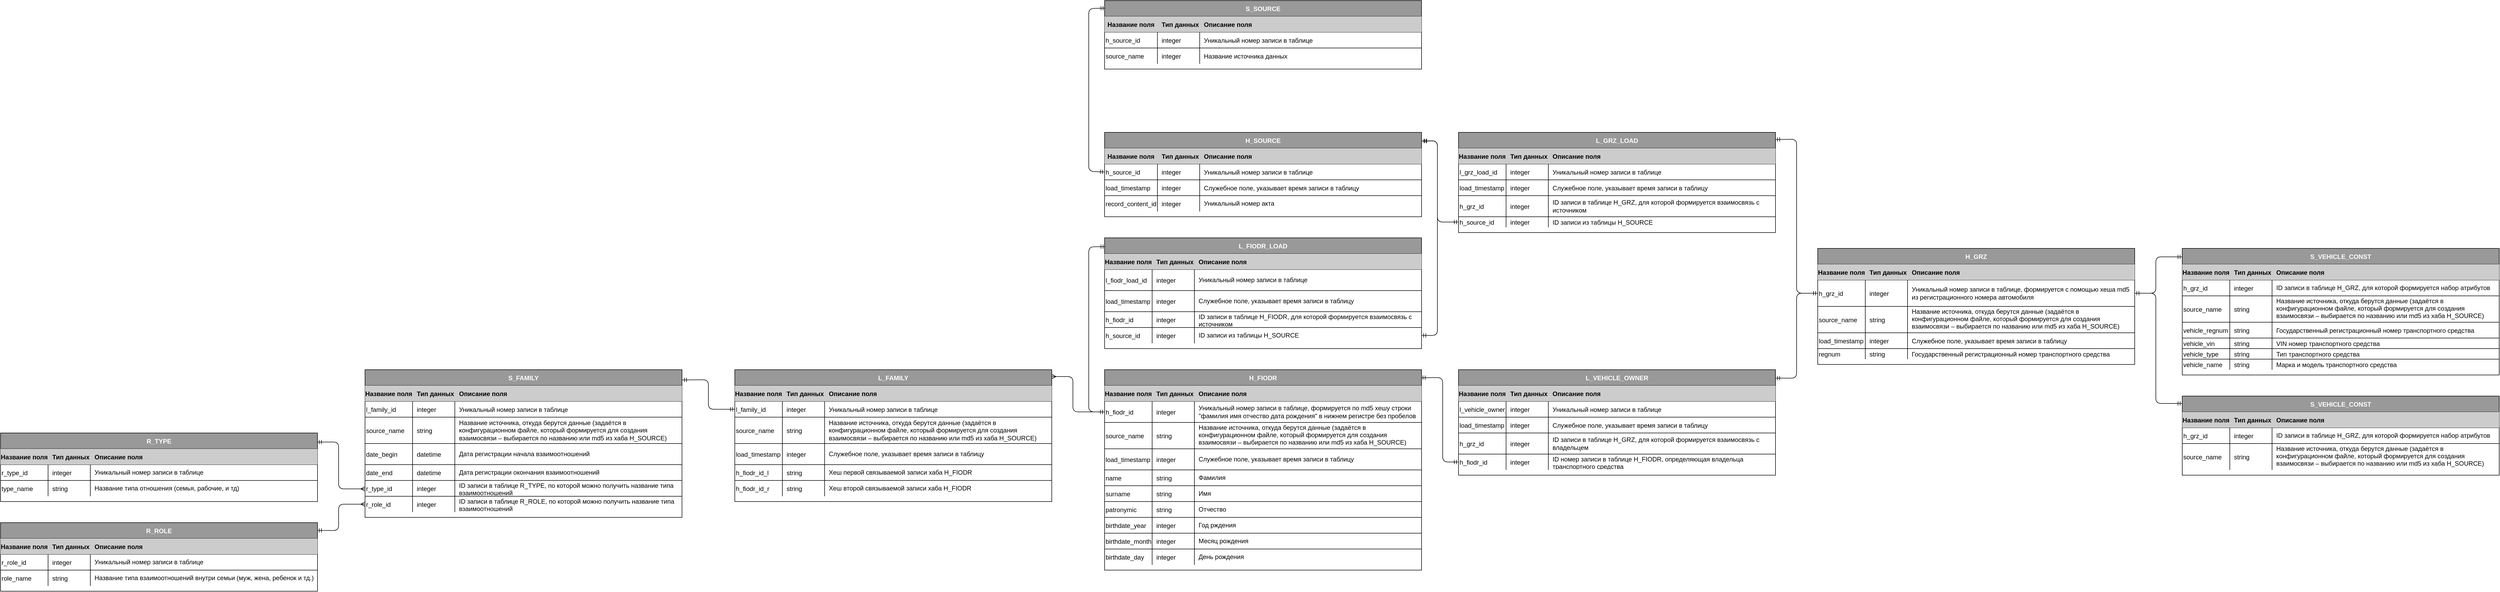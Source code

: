 <mxfile version="14.1.9" type="github">
  <diagram id="dFcGTcOO6VKS4K1IGvdy" name="Page-1">
    <mxGraphModel dx="4934" dy="2068" grid="1" gridSize="10" guides="1" tooltips="1" connect="1" arrows="1" fold="1" page="1" pageScale="1" pageWidth="827" pageHeight="1169" math="0" shadow="0">
      <root>
        <mxCell id="0" />
        <mxCell id="1" parent="0" />
        <mxCell id="sgqDZq_n20WNryxTrBRQ-61" value="" style="html=1;strokeColor=#000000;fontColor=#FFFFFF;exitX=0;exitY=0.5;exitDx=0;exitDy=0;startArrow=ERmandOne;startFill=0;endArrow=ERmandOne;endFill=0;entryX=1;entryY=0.071;entryDx=0;entryDy=0;entryPerimeter=0;" parent="1" source="sgqDZq_n20WNryxTrBRQ-72" target="sgqDZq_n20WNryxTrBRQ-88" edge="1">
          <mxGeometry width="100" relative="1" as="geometry">
            <mxPoint x="450" y="260" as="sourcePoint" />
            <mxPoint x="580" y="50" as="targetPoint" />
            <Array as="points">
              <mxPoint x="780" y="375" />
              <mxPoint x="780" y="200" />
              <mxPoint x="780" y="83" />
            </Array>
          </mxGeometry>
        </mxCell>
        <mxCell id="sgqDZq_n20WNryxTrBRQ-62" value="" style="html=1;strokeColor=#000000;fontColor=#FFFFFF;exitX=0;exitY=0.5;exitDx=0;exitDy=0;startArrow=ERmandOne;startFill=0;endArrow=ERmandOne;endFill=0;entryX=1.001;entryY=0.102;entryDx=0;entryDy=0;entryPerimeter=0;" parent="1" source="sgqDZq_n20WNryxTrBRQ-105" target="UNvLWvAiq8z-6MAezgbr-105" edge="1">
          <mxGeometry width="100" relative="1" as="geometry">
            <mxPoint x="-10" y="201" as="sourcePoint" />
            <mxPoint x="69.84" y="110.336" as="targetPoint" />
            <Array as="points">
              <mxPoint x="100" y="240" />
              <mxPoint x="100" y="86" />
            </Array>
          </mxGeometry>
        </mxCell>
        <mxCell id="sgqDZq_n20WNryxTrBRQ-63" value="" style="html=1;strokeColor=#000000;fontColor=#FFFFFF;startArrow=ERmandOne;startFill=0;endArrow=ERmandOne;endFill=0;entryX=1;entryY=0.08;entryDx=0;entryDy=0;entryPerimeter=0;exitX=0;exitY=0.5;exitDx=0;exitDy=0;" parent="1" source="sgqDZq_n20WNryxTrBRQ-72" target="sgqDZq_n20WNryxTrBRQ-109" edge="1">
          <mxGeometry width="100" relative="1" as="geometry">
            <mxPoint x="260" y="351" as="sourcePoint" />
            <mxPoint x="219.04" y="63.376" as="targetPoint" />
            <Array as="points">
              <mxPoint x="780" y="375" />
              <mxPoint x="780" y="536" />
            </Array>
          </mxGeometry>
        </mxCell>
        <mxCell id="sgqDZq_n20WNryxTrBRQ-64" value="" style="html=1;strokeColor=#000000;fontColor=#FFFFFF;startArrow=ERmandOne;startFill=0;endArrow=ERmandOne;endFill=0;entryX=0;entryY=0.067;entryDx=0;entryDy=0;entryPerimeter=0;exitX=1;exitY=0.5;exitDx=0;exitDy=0;" parent="1" source="sgqDZq_n20WNryxTrBRQ-72" target="Fi9RAI6sNOyQZMEyOrty-14" edge="1">
          <mxGeometry width="100" relative="1" as="geometry">
            <mxPoint x="860" y="71" as="sourcePoint" />
            <mxPoint x="1511.6" y="301.232" as="targetPoint" />
            <Array as="points">
              <mxPoint x="1460" y="375" />
              <mxPoint x="1460" y="306" />
            </Array>
          </mxGeometry>
        </mxCell>
        <mxCell id="sgqDZq_n20WNryxTrBRQ-65" value="" style="html=1;strokeColor=#000000;fontColor=#FFFFFF;startArrow=ERmandOne;startFill=0;endArrow=ERmandOne;endFill=0;exitX=0;exitY=0.5;exitDx=0;exitDy=0;entryX=0.998;entryY=0.04;entryDx=0;entryDy=0;entryPerimeter=0;" parent="1" source="sgqDZq_n20WNryxTrBRQ-126" target="UNvLWvAiq8z-6MAezgbr-1" edge="1">
          <mxGeometry width="100" relative="1" as="geometry">
            <mxPoint x="485" y="207" as="sourcePoint" />
            <mxPoint x="90" y="534" as="targetPoint" />
            <Array as="points">
              <mxPoint x="110" y="695" />
              <mxPoint x="110" y="535" />
            </Array>
          </mxGeometry>
        </mxCell>
        <mxCell id="sgqDZq_n20WNryxTrBRQ-66" value="" style="html=1;strokeColor=#000000;fontColor=#FFFFFF;startArrow=ERmandOne;startFill=0;endArrow=ERmandOne;endFill=0;exitX=1;exitY=0.5;exitDx=0;exitDy=0;" parent="1" source="sgqDZq_n20WNryxTrBRQ-72" edge="1">
          <mxGeometry width="100" relative="1" as="geometry">
            <mxPoint x="1020" y="71" as="sourcePoint" />
            <mxPoint x="1510" y="584" as="targetPoint" />
            <Array as="points">
              <mxPoint x="1460" y="375" />
              <mxPoint x="1460" y="584" />
            </Array>
          </mxGeometry>
        </mxCell>
        <mxCell id="sgqDZq_n20WNryxTrBRQ-67" value="H_GRZ" style="shape=table;startSize=30;container=1;collapsible=1;childLayout=tableLayout;fixedRows=1;rowLines=1;fontStyle=1;align=center;resizeLast=1;fillColor=#999999;fontColor=#FFFFFF;" parent="1" vertex="1">
          <mxGeometry x="820" y="290" width="600" height="220" as="geometry" />
        </mxCell>
        <mxCell id="sgqDZq_n20WNryxTrBRQ-68" value="" style="shape=partialRectangle;collapsible=0;dropTarget=0;pointerEvents=0;fillColor=none;top=0;left=0;bottom=1;right=0;points=[[0,0.5],[1,0.5]];portConstraint=eastwest;" parent="sgqDZq_n20WNryxTrBRQ-67" vertex="1">
          <mxGeometry y="30" width="600" height="30" as="geometry" />
        </mxCell>
        <mxCell id="sgqDZq_n20WNryxTrBRQ-69" value="Название поля" style="shape=partialRectangle;connectable=0;top=0;left=0;bottom=0;right=0;fontStyle=1;overflow=hidden;fillColor=#CCCCCC;" parent="sgqDZq_n20WNryxTrBRQ-68" vertex="1">
          <mxGeometry width="90" height="30" as="geometry" />
        </mxCell>
        <mxCell id="sgqDZq_n20WNryxTrBRQ-70" value="Тип данных" style="shape=partialRectangle;connectable=0;top=0;left=0;bottom=0;right=0;align=left;spacingLeft=6;fontStyle=1;overflow=hidden;fillColor=#CCCCCC;" parent="sgqDZq_n20WNryxTrBRQ-68" vertex="1">
          <mxGeometry x="90" width="80" height="30" as="geometry" />
        </mxCell>
        <mxCell id="sgqDZq_n20WNryxTrBRQ-71" value="Описание поля" style="shape=partialRectangle;connectable=0;top=0;left=0;bottom=0;right=0;align=left;spacingLeft=6;fontStyle=1;overflow=hidden;fillColor=#CCCCCC;" parent="sgqDZq_n20WNryxTrBRQ-68" vertex="1">
          <mxGeometry x="170" width="430" height="30" as="geometry" />
        </mxCell>
        <mxCell id="sgqDZq_n20WNryxTrBRQ-72" value="" style="shape=partialRectangle;collapsible=0;dropTarget=0;pointerEvents=0;fillColor=none;top=0;left=0;bottom=0;right=0;points=[[0,0.5],[1,0.5]];portConstraint=eastwest;whiteSpace=wrap;" parent="sgqDZq_n20WNryxTrBRQ-67" vertex="1">
          <mxGeometry y="60" width="600" height="50" as="geometry" />
        </mxCell>
        <mxCell id="sgqDZq_n20WNryxTrBRQ-73" value="h_grz_id" style="shape=partialRectangle;connectable=0;fillColor=none;top=0;left=0;bottom=0;right=0;editable=1;overflow=hidden;align=left;" parent="sgqDZq_n20WNryxTrBRQ-72" vertex="1">
          <mxGeometry width="90" height="50" as="geometry" />
        </mxCell>
        <mxCell id="sgqDZq_n20WNryxTrBRQ-74" value="integer" style="shape=partialRectangle;connectable=0;fillColor=none;top=0;left=0;bottom=0;right=0;align=left;spacingLeft=6;overflow=hidden;" parent="sgqDZq_n20WNryxTrBRQ-72" vertex="1">
          <mxGeometry x="90" width="80" height="50" as="geometry" />
        </mxCell>
        <mxCell id="sgqDZq_n20WNryxTrBRQ-75" value="Уникальный номер записи в таблице, формируется с помощью хеша md5 из регистрационного номера автомобиля" style="shape=partialRectangle;connectable=0;fillColor=none;top=0;left=0;bottom=0;right=0;align=left;spacingLeft=6;overflow=hidden;whiteSpace=wrap;" parent="sgqDZq_n20WNryxTrBRQ-72" vertex="1">
          <mxGeometry x="170" width="430" height="50" as="geometry" />
        </mxCell>
        <mxCell id="sgqDZq_n20WNryxTrBRQ-76" value="" style="shape=partialRectangle;collapsible=0;dropTarget=0;pointerEvents=0;fillColor=none;top=0;left=0;bottom=0;right=0;points=[[0,0.5],[1,0.5]];portConstraint=eastwest;" parent="sgqDZq_n20WNryxTrBRQ-67" vertex="1">
          <mxGeometry y="110" width="600" height="50" as="geometry" />
        </mxCell>
        <mxCell id="sgqDZq_n20WNryxTrBRQ-77" value="source_name" style="shape=partialRectangle;connectable=0;fillColor=none;top=0;left=0;bottom=0;right=0;editable=1;overflow=hidden;align=left;" parent="sgqDZq_n20WNryxTrBRQ-76" vertex="1">
          <mxGeometry width="90" height="50" as="geometry" />
        </mxCell>
        <mxCell id="sgqDZq_n20WNryxTrBRQ-78" value="string" style="shape=partialRectangle;connectable=0;fillColor=none;top=0;left=0;bottom=0;right=0;align=left;spacingLeft=6;overflow=hidden;" parent="sgqDZq_n20WNryxTrBRQ-76" vertex="1">
          <mxGeometry x="90" width="80" height="50" as="geometry" />
        </mxCell>
        <mxCell id="sgqDZq_n20WNryxTrBRQ-79" value="Название источника, откуда берутся данные (задаётся в конфигурационном файле, который формируется для создания взаимосвязи – выбирается по названию или md5 из хаба H_SOURCE)&#xa;" style="shape=partialRectangle;connectable=0;fillColor=none;top=0;left=0;bottom=0;right=0;align=left;spacingLeft=6;overflow=hidden;whiteSpace=wrap;" parent="sgqDZq_n20WNryxTrBRQ-76" vertex="1">
          <mxGeometry x="170" width="430" height="50" as="geometry" />
        </mxCell>
        <mxCell id="sgqDZq_n20WNryxTrBRQ-80" value="" style="shape=partialRectangle;collapsible=0;dropTarget=0;pointerEvents=0;fillColor=none;top=0;left=0;bottom=0;right=0;points=[[0,0.5],[1,0.5]];portConstraint=eastwest;" parent="sgqDZq_n20WNryxTrBRQ-67" vertex="1">
          <mxGeometry y="160" width="600" height="30" as="geometry" />
        </mxCell>
        <mxCell id="sgqDZq_n20WNryxTrBRQ-81" value="load_timestamp" style="shape=partialRectangle;connectable=0;fillColor=none;top=0;left=0;bottom=0;right=0;editable=1;overflow=hidden;align=left;" parent="sgqDZq_n20WNryxTrBRQ-80" vertex="1">
          <mxGeometry width="90" height="30" as="geometry" />
        </mxCell>
        <mxCell id="sgqDZq_n20WNryxTrBRQ-82" value="integer" style="shape=partialRectangle;connectable=0;fillColor=none;top=0;left=0;bottom=0;right=0;align=left;spacingLeft=6;overflow=hidden;" parent="sgqDZq_n20WNryxTrBRQ-80" vertex="1">
          <mxGeometry x="90" width="80" height="30" as="geometry" />
        </mxCell>
        <mxCell id="sgqDZq_n20WNryxTrBRQ-83" value="Служебное поле, указывает время записи в таблицу" style="shape=partialRectangle;connectable=0;fillColor=none;top=0;left=0;bottom=0;right=0;align=left;spacingLeft=6;overflow=hidden;" parent="sgqDZq_n20WNryxTrBRQ-80" vertex="1">
          <mxGeometry x="170" width="430" height="30" as="geometry" />
        </mxCell>
        <mxCell id="sgqDZq_n20WNryxTrBRQ-84" style="shape=partialRectangle;collapsible=0;dropTarget=0;pointerEvents=0;fillColor=none;top=0;left=0;bottom=0;right=0;points=[[0,0.5],[1,0.5]];portConstraint=eastwest;" parent="sgqDZq_n20WNryxTrBRQ-67" vertex="1">
          <mxGeometry y="190" width="600" height="20" as="geometry" />
        </mxCell>
        <mxCell id="sgqDZq_n20WNryxTrBRQ-85" value="regnum" style="shape=partialRectangle;connectable=0;fillColor=none;top=0;left=0;bottom=0;right=0;editable=1;overflow=hidden;align=left;" parent="sgqDZq_n20WNryxTrBRQ-84" vertex="1">
          <mxGeometry width="90" height="20" as="geometry" />
        </mxCell>
        <mxCell id="sgqDZq_n20WNryxTrBRQ-86" value="string" style="shape=partialRectangle;connectable=0;fillColor=none;top=0;left=0;bottom=0;right=0;align=left;spacingLeft=6;overflow=hidden;" parent="sgqDZq_n20WNryxTrBRQ-84" vertex="1">
          <mxGeometry x="90" width="80" height="20" as="geometry" />
        </mxCell>
        <mxCell id="sgqDZq_n20WNryxTrBRQ-87" value="Государственный регистрационный номер транспортного средства" style="shape=partialRectangle;connectable=0;fillColor=none;top=0;left=0;bottom=0;right=0;align=left;spacingLeft=6;overflow=hidden;" parent="sgqDZq_n20WNryxTrBRQ-84" vertex="1">
          <mxGeometry x="170" width="430" height="20" as="geometry" />
        </mxCell>
        <mxCell id="sgqDZq_n20WNryxTrBRQ-88" value="L_GRZ_LOAD" style="shape=table;startSize=30;container=1;collapsible=1;childLayout=tableLayout;fixedRows=1;rowLines=1;fontStyle=1;align=center;resizeLast=1;fillColor=#999999;fontColor=#FFFFFF;labelBorderColor=none;" parent="1" vertex="1">
          <mxGeometry x="140" y="70" width="600" height="190" as="geometry">
            <mxRectangle x="10" y="1090" width="110" height="30" as="alternateBounds" />
          </mxGeometry>
        </mxCell>
        <mxCell id="sgqDZq_n20WNryxTrBRQ-89" value="" style="shape=partialRectangle;collapsible=0;dropTarget=0;pointerEvents=0;fillColor=none;top=0;left=0;bottom=1;right=0;points=[[0,0.5],[1,0.5]];portConstraint=eastwest;" parent="sgqDZq_n20WNryxTrBRQ-88" vertex="1">
          <mxGeometry y="30" width="600" height="30" as="geometry" />
        </mxCell>
        <mxCell id="sgqDZq_n20WNryxTrBRQ-90" value="Название поля" style="shape=partialRectangle;connectable=0;top=0;left=0;bottom=0;right=0;fontStyle=1;overflow=hidden;fillColor=#CCCCCC;" parent="sgqDZq_n20WNryxTrBRQ-89" vertex="1">
          <mxGeometry width="90" height="30" as="geometry" />
        </mxCell>
        <mxCell id="sgqDZq_n20WNryxTrBRQ-91" value="Тип данных" style="shape=partialRectangle;connectable=0;top=0;left=0;bottom=0;right=0;align=left;spacingLeft=6;fontStyle=1;overflow=hidden;fillColor=#CCCCCC;" parent="sgqDZq_n20WNryxTrBRQ-89" vertex="1">
          <mxGeometry x="90" width="80" height="30" as="geometry" />
        </mxCell>
        <mxCell id="sgqDZq_n20WNryxTrBRQ-92" value="Описание поля" style="shape=partialRectangle;connectable=0;top=0;left=0;bottom=0;right=0;align=left;spacingLeft=6;fontStyle=1;overflow=hidden;fillColor=#CCCCCC;" parent="sgqDZq_n20WNryxTrBRQ-89" vertex="1">
          <mxGeometry x="170" width="430" height="30" as="geometry" />
        </mxCell>
        <mxCell id="sgqDZq_n20WNryxTrBRQ-93" value="" style="shape=partialRectangle;collapsible=0;dropTarget=0;pointerEvents=0;fillColor=none;top=0;left=0;bottom=0;right=0;points=[[0,0.5],[1,0.5]];portConstraint=eastwest;" parent="sgqDZq_n20WNryxTrBRQ-88" vertex="1">
          <mxGeometry y="60" width="600" height="30" as="geometry" />
        </mxCell>
        <mxCell id="sgqDZq_n20WNryxTrBRQ-94" value="l_grz_load_id" style="shape=partialRectangle;connectable=0;fillColor=none;top=0;left=0;bottom=0;right=0;editable=1;overflow=hidden;align=left;" parent="sgqDZq_n20WNryxTrBRQ-93" vertex="1">
          <mxGeometry width="90" height="30" as="geometry" />
        </mxCell>
        <mxCell id="sgqDZq_n20WNryxTrBRQ-95" value="integer" style="shape=partialRectangle;connectable=0;fillColor=none;top=0;left=0;bottom=0;right=0;align=left;spacingLeft=6;overflow=hidden;" parent="sgqDZq_n20WNryxTrBRQ-93" vertex="1">
          <mxGeometry x="90" width="80" height="30" as="geometry" />
        </mxCell>
        <mxCell id="sgqDZq_n20WNryxTrBRQ-96" value="Уникальный номер записи в таблице" style="shape=partialRectangle;connectable=0;fillColor=none;top=0;left=0;bottom=0;right=0;align=left;spacingLeft=6;overflow=hidden;" parent="sgqDZq_n20WNryxTrBRQ-93" vertex="1">
          <mxGeometry x="170" width="430" height="30" as="geometry" />
        </mxCell>
        <mxCell id="sgqDZq_n20WNryxTrBRQ-97" value="" style="shape=partialRectangle;collapsible=0;dropTarget=0;pointerEvents=0;fillColor=none;top=0;left=0;bottom=0;right=0;points=[[0,0.5],[1,0.5]];portConstraint=eastwest;" parent="sgqDZq_n20WNryxTrBRQ-88" vertex="1">
          <mxGeometry y="90" width="600" height="30" as="geometry" />
        </mxCell>
        <mxCell id="sgqDZq_n20WNryxTrBRQ-98" value="load_timestamp" style="shape=partialRectangle;connectable=0;fillColor=none;top=0;left=0;bottom=0;right=0;editable=1;overflow=hidden;align=left;" parent="sgqDZq_n20WNryxTrBRQ-97" vertex="1">
          <mxGeometry width="90" height="30" as="geometry" />
        </mxCell>
        <mxCell id="sgqDZq_n20WNryxTrBRQ-99" value="integer" style="shape=partialRectangle;connectable=0;fillColor=none;top=0;left=0;bottom=0;right=0;align=left;spacingLeft=6;overflow=hidden;" parent="sgqDZq_n20WNryxTrBRQ-97" vertex="1">
          <mxGeometry x="90" width="80" height="30" as="geometry" />
        </mxCell>
        <mxCell id="sgqDZq_n20WNryxTrBRQ-100" value="Служебное поле, указывает время записи в таблицу" style="shape=partialRectangle;connectable=0;fillColor=none;top=0;left=0;bottom=0;right=0;align=left;spacingLeft=6;overflow=hidden;" parent="sgqDZq_n20WNryxTrBRQ-97" vertex="1">
          <mxGeometry x="170" width="430" height="30" as="geometry" />
        </mxCell>
        <mxCell id="sgqDZq_n20WNryxTrBRQ-101" value="" style="shape=partialRectangle;collapsible=0;dropTarget=0;pointerEvents=0;fillColor=none;top=0;left=0;bottom=0;right=0;points=[[0,0.5],[1,0.5]];portConstraint=eastwest;" parent="sgqDZq_n20WNryxTrBRQ-88" vertex="1">
          <mxGeometry y="120" width="600" height="40" as="geometry" />
        </mxCell>
        <mxCell id="sgqDZq_n20WNryxTrBRQ-102" value="h_grz_id" style="shape=partialRectangle;connectable=0;fillColor=none;top=0;left=0;bottom=0;right=0;editable=1;overflow=hidden;align=left;" parent="sgqDZq_n20WNryxTrBRQ-101" vertex="1">
          <mxGeometry width="90" height="40" as="geometry" />
        </mxCell>
        <mxCell id="sgqDZq_n20WNryxTrBRQ-103" value="integer" style="shape=partialRectangle;connectable=0;fillColor=none;top=0;left=0;bottom=0;right=0;align=left;spacingLeft=6;overflow=hidden;" parent="sgqDZq_n20WNryxTrBRQ-101" vertex="1">
          <mxGeometry x="90" width="80" height="40" as="geometry" />
        </mxCell>
        <mxCell id="sgqDZq_n20WNryxTrBRQ-104" value="ID записи в таблице H_GRZ, для которой формируется взаимосвязь с источником" style="shape=partialRectangle;connectable=0;fillColor=none;top=0;left=0;bottom=0;right=0;align=left;spacingLeft=6;overflow=hidden;whiteSpace=wrap;" parent="sgqDZq_n20WNryxTrBRQ-101" vertex="1">
          <mxGeometry x="170" width="430" height="40" as="geometry" />
        </mxCell>
        <mxCell id="sgqDZq_n20WNryxTrBRQ-105" style="shape=partialRectangle;collapsible=0;dropTarget=0;pointerEvents=0;fillColor=none;top=0;left=0;bottom=0;right=0;points=[[0,0.5],[1,0.5]];portConstraint=eastwest;" parent="sgqDZq_n20WNryxTrBRQ-88" vertex="1">
          <mxGeometry y="160" width="600" height="20" as="geometry" />
        </mxCell>
        <mxCell id="sgqDZq_n20WNryxTrBRQ-106" value="h_source_id" style="shape=partialRectangle;connectable=0;fillColor=none;top=0;left=0;bottom=0;right=0;editable=1;overflow=hidden;align=left;" parent="sgqDZq_n20WNryxTrBRQ-105" vertex="1">
          <mxGeometry width="90" height="20" as="geometry" />
        </mxCell>
        <mxCell id="sgqDZq_n20WNryxTrBRQ-107" value="integer" style="shape=partialRectangle;connectable=0;fillColor=none;top=0;left=0;bottom=0;right=0;align=left;spacingLeft=6;overflow=hidden;" parent="sgqDZq_n20WNryxTrBRQ-105" vertex="1">
          <mxGeometry x="90" width="80" height="20" as="geometry" />
        </mxCell>
        <mxCell id="sgqDZq_n20WNryxTrBRQ-108" value="ID записи из таблицы H_SOURCE" style="shape=partialRectangle;connectable=0;fillColor=none;top=0;left=0;bottom=0;right=0;align=left;spacingLeft=6;overflow=hidden;" parent="sgqDZq_n20WNryxTrBRQ-105" vertex="1">
          <mxGeometry x="170" width="430" height="20" as="geometry" />
        </mxCell>
        <mxCell id="sgqDZq_n20WNryxTrBRQ-109" value="L_VEHICLE_OWNER" style="shape=table;startSize=30;container=1;collapsible=1;childLayout=tableLayout;fixedRows=1;rowLines=1;fontStyle=1;align=center;resizeLast=1;fillColor=#999999;fontColor=#FFFFFF;" parent="1" vertex="1">
          <mxGeometry x="140" y="520" width="600" height="200" as="geometry" />
        </mxCell>
        <mxCell id="sgqDZq_n20WNryxTrBRQ-110" value="" style="shape=partialRectangle;collapsible=0;dropTarget=0;pointerEvents=0;fillColor=none;top=0;left=0;bottom=1;right=0;points=[[0,0.5],[1,0.5]];portConstraint=eastwest;" parent="sgqDZq_n20WNryxTrBRQ-109" vertex="1">
          <mxGeometry y="30" width="600" height="30" as="geometry" />
        </mxCell>
        <mxCell id="sgqDZq_n20WNryxTrBRQ-111" value="Название поля" style="shape=partialRectangle;connectable=0;top=0;left=0;bottom=0;right=0;fontStyle=1;overflow=hidden;fillColor=#CCCCCC;" parent="sgqDZq_n20WNryxTrBRQ-110" vertex="1">
          <mxGeometry width="90" height="30" as="geometry" />
        </mxCell>
        <mxCell id="sgqDZq_n20WNryxTrBRQ-112" value="Тип данных" style="shape=partialRectangle;connectable=0;top=0;left=0;bottom=0;right=0;align=left;spacingLeft=6;fontStyle=1;overflow=hidden;fillColor=#CCCCCC;" parent="sgqDZq_n20WNryxTrBRQ-110" vertex="1">
          <mxGeometry x="90" width="80" height="30" as="geometry" />
        </mxCell>
        <mxCell id="sgqDZq_n20WNryxTrBRQ-113" value="Описание поля" style="shape=partialRectangle;connectable=0;top=0;left=0;bottom=0;right=0;align=left;spacingLeft=6;fontStyle=1;overflow=hidden;fillColor=#CCCCCC;" parent="sgqDZq_n20WNryxTrBRQ-110" vertex="1">
          <mxGeometry x="170" width="430" height="30" as="geometry" />
        </mxCell>
        <mxCell id="sgqDZq_n20WNryxTrBRQ-114" value="" style="shape=partialRectangle;collapsible=0;dropTarget=0;pointerEvents=0;fillColor=none;top=0;left=0;bottom=0;right=0;points=[[0,0.5],[1,0.5]];portConstraint=eastwest;align=left;" parent="sgqDZq_n20WNryxTrBRQ-109" vertex="1">
          <mxGeometry y="60" width="600" height="30" as="geometry" />
        </mxCell>
        <mxCell id="sgqDZq_n20WNryxTrBRQ-115" value="l_vehicle_owner_id" style="shape=partialRectangle;connectable=0;fillColor=none;top=0;left=0;bottom=0;right=0;editable=1;overflow=hidden;align=left;" parent="sgqDZq_n20WNryxTrBRQ-114" vertex="1">
          <mxGeometry width="90" height="30" as="geometry" />
        </mxCell>
        <mxCell id="sgqDZq_n20WNryxTrBRQ-116" value="integer" style="shape=partialRectangle;connectable=0;fillColor=none;top=0;left=0;bottom=0;right=0;align=left;spacingLeft=6;overflow=hidden;" parent="sgqDZq_n20WNryxTrBRQ-114" vertex="1">
          <mxGeometry x="90" width="80" height="30" as="geometry" />
        </mxCell>
        <mxCell id="sgqDZq_n20WNryxTrBRQ-117" value="Уникальный номер записи в таблице" style="shape=partialRectangle;connectable=0;fillColor=none;top=0;left=0;bottom=0;right=0;align=left;spacingLeft=6;overflow=hidden;" parent="sgqDZq_n20WNryxTrBRQ-114" vertex="1">
          <mxGeometry x="170" width="430" height="30" as="geometry" />
        </mxCell>
        <mxCell id="sgqDZq_n20WNryxTrBRQ-118" value="" style="shape=partialRectangle;collapsible=0;dropTarget=0;pointerEvents=0;fillColor=none;top=0;left=0;bottom=0;right=0;points=[[0,0.5],[1,0.5]];portConstraint=eastwest;" parent="sgqDZq_n20WNryxTrBRQ-109" vertex="1">
          <mxGeometry y="90" width="600" height="30" as="geometry" />
        </mxCell>
        <mxCell id="sgqDZq_n20WNryxTrBRQ-119" value="load_timestamp" style="shape=partialRectangle;connectable=0;fillColor=none;top=0;left=0;bottom=0;right=0;editable=1;overflow=hidden;align=left;" parent="sgqDZq_n20WNryxTrBRQ-118" vertex="1">
          <mxGeometry width="90" height="30" as="geometry" />
        </mxCell>
        <mxCell id="sgqDZq_n20WNryxTrBRQ-120" value="integer" style="shape=partialRectangle;connectable=0;fillColor=none;top=0;left=0;bottom=0;right=0;align=left;spacingLeft=6;overflow=hidden;" parent="sgqDZq_n20WNryxTrBRQ-118" vertex="1">
          <mxGeometry x="90" width="80" height="30" as="geometry" />
        </mxCell>
        <mxCell id="sgqDZq_n20WNryxTrBRQ-121" value="Служебное поле, указывает время записи в таблицу" style="shape=partialRectangle;connectable=0;fillColor=none;top=0;left=0;bottom=0;right=0;align=left;spacingLeft=6;overflow=hidden;" parent="sgqDZq_n20WNryxTrBRQ-118" vertex="1">
          <mxGeometry x="170" width="430" height="30" as="geometry" />
        </mxCell>
        <mxCell id="sgqDZq_n20WNryxTrBRQ-122" value="" style="shape=partialRectangle;collapsible=0;dropTarget=0;pointerEvents=0;fillColor=none;top=0;left=0;bottom=0;right=0;points=[[0,0.5],[1,0.5]];portConstraint=eastwest;" parent="sgqDZq_n20WNryxTrBRQ-109" vertex="1">
          <mxGeometry y="120" width="600" height="40" as="geometry" />
        </mxCell>
        <mxCell id="sgqDZq_n20WNryxTrBRQ-123" value="h_grz_id" style="shape=partialRectangle;connectable=0;fillColor=none;top=0;left=0;bottom=0;right=0;editable=1;overflow=hidden;align=left;" parent="sgqDZq_n20WNryxTrBRQ-122" vertex="1">
          <mxGeometry width="90" height="40" as="geometry" />
        </mxCell>
        <mxCell id="sgqDZq_n20WNryxTrBRQ-124" value="integer" style="shape=partialRectangle;connectable=0;fillColor=none;top=0;left=0;bottom=0;right=0;align=left;spacingLeft=6;overflow=hidden;" parent="sgqDZq_n20WNryxTrBRQ-122" vertex="1">
          <mxGeometry x="90" width="80" height="40" as="geometry" />
        </mxCell>
        <mxCell id="sgqDZq_n20WNryxTrBRQ-125" value="ID записи в таблице H_GRZ, для которой формируется взаимосвязь с владельцем" style="shape=partialRectangle;connectable=0;fillColor=none;top=0;left=0;bottom=0;right=0;align=left;spacingLeft=6;overflow=hidden;whiteSpace=wrap;" parent="sgqDZq_n20WNryxTrBRQ-122" vertex="1">
          <mxGeometry x="170" width="430" height="40" as="geometry" />
        </mxCell>
        <mxCell id="sgqDZq_n20WNryxTrBRQ-126" style="shape=partialRectangle;collapsible=0;dropTarget=0;pointerEvents=0;fillColor=none;top=0;left=0;bottom=0;right=0;points=[[0,0.5],[1,0.5]];portConstraint=eastwest;" parent="sgqDZq_n20WNryxTrBRQ-109" vertex="1">
          <mxGeometry y="160" width="600" height="30" as="geometry" />
        </mxCell>
        <mxCell id="sgqDZq_n20WNryxTrBRQ-127" value="h_fiodr_id" style="shape=partialRectangle;connectable=0;fillColor=none;top=0;left=0;bottom=0;right=0;editable=1;overflow=hidden;align=left;" parent="sgqDZq_n20WNryxTrBRQ-126" vertex="1">
          <mxGeometry width="90" height="30" as="geometry" />
        </mxCell>
        <mxCell id="sgqDZq_n20WNryxTrBRQ-128" value="integer" style="shape=partialRectangle;connectable=0;fillColor=none;top=0;left=0;bottom=0;right=0;align=left;spacingLeft=6;overflow=hidden;" parent="sgqDZq_n20WNryxTrBRQ-126" vertex="1">
          <mxGeometry x="90" width="80" height="30" as="geometry" />
        </mxCell>
        <mxCell id="sgqDZq_n20WNryxTrBRQ-129" value="ID номер записи в таблице H_FIODR, определяющая владельца транспортного средства" style="shape=partialRectangle;connectable=0;fillColor=none;top=0;left=0;bottom=0;right=0;align=left;spacingLeft=6;overflow=hidden;whiteSpace=wrap;" parent="sgqDZq_n20WNryxTrBRQ-126" vertex="1">
          <mxGeometry x="170" width="430" height="30" as="geometry" />
        </mxCell>
        <mxCell id="Fi9RAI6sNOyQZMEyOrty-14" value="S_VEHICLE_CONST" style="shape=table;startSize=30;container=1;collapsible=1;childLayout=tableLayout;fixedRows=1;rowLines=1;fontStyle=1;align=center;resizeLast=1;fillColor=#999999;fontColor=#FFFFFF;" parent="1" vertex="1">
          <mxGeometry x="1510" y="290" width="600" height="240" as="geometry" />
        </mxCell>
        <mxCell id="Fi9RAI6sNOyQZMEyOrty-15" value="" style="shape=partialRectangle;collapsible=0;dropTarget=0;pointerEvents=0;fillColor=none;top=0;left=0;bottom=1;right=0;points=[[0,0.5],[1,0.5]];portConstraint=eastwest;" parent="Fi9RAI6sNOyQZMEyOrty-14" vertex="1">
          <mxGeometry y="30" width="600" height="30" as="geometry" />
        </mxCell>
        <mxCell id="Fi9RAI6sNOyQZMEyOrty-16" value="Название поля" style="shape=partialRectangle;connectable=0;top=0;left=0;bottom=0;right=0;fontStyle=1;overflow=hidden;fillColor=#CCCCCC;" parent="Fi9RAI6sNOyQZMEyOrty-15" vertex="1">
          <mxGeometry width="90" height="30" as="geometry" />
        </mxCell>
        <mxCell id="Fi9RAI6sNOyQZMEyOrty-17" value="Тип данных" style="shape=partialRectangle;connectable=0;top=0;left=0;bottom=0;right=0;align=left;spacingLeft=6;fontStyle=1;overflow=hidden;fillColor=#CCCCCC;" parent="Fi9RAI6sNOyQZMEyOrty-15" vertex="1">
          <mxGeometry x="90" width="80" height="30" as="geometry" />
        </mxCell>
        <mxCell id="Fi9RAI6sNOyQZMEyOrty-18" value="Описание поля" style="shape=partialRectangle;connectable=0;top=0;left=0;bottom=0;right=0;align=left;spacingLeft=6;fontStyle=1;overflow=hidden;fillColor=#CCCCCC;" parent="Fi9RAI6sNOyQZMEyOrty-15" vertex="1">
          <mxGeometry x="170" width="430" height="30" as="geometry" />
        </mxCell>
        <mxCell id="Fi9RAI6sNOyQZMEyOrty-19" value="" style="shape=partialRectangle;collapsible=0;dropTarget=0;pointerEvents=0;fillColor=none;top=0;left=0;bottom=0;right=0;points=[[0,0.5],[1,0.5]];portConstraint=eastwest;whiteSpace=wrap;" parent="Fi9RAI6sNOyQZMEyOrty-14" vertex="1">
          <mxGeometry y="60" width="600" height="30" as="geometry" />
        </mxCell>
        <mxCell id="Fi9RAI6sNOyQZMEyOrty-20" value="h_grz_id" style="shape=partialRectangle;connectable=0;fillColor=none;top=0;left=0;bottom=0;right=0;editable=1;overflow=hidden;align=left;" parent="Fi9RAI6sNOyQZMEyOrty-19" vertex="1">
          <mxGeometry width="90" height="30" as="geometry" />
        </mxCell>
        <mxCell id="Fi9RAI6sNOyQZMEyOrty-21" value="integer" style="shape=partialRectangle;connectable=0;fillColor=none;top=0;left=0;bottom=0;right=0;align=left;spacingLeft=6;overflow=hidden;" parent="Fi9RAI6sNOyQZMEyOrty-19" vertex="1">
          <mxGeometry x="90" width="80" height="30" as="geometry" />
        </mxCell>
        <mxCell id="Fi9RAI6sNOyQZMEyOrty-22" value="ID записи в таблице H_GRZ, для которой формируется набор атрибутов" style="shape=partialRectangle;connectable=0;fillColor=none;top=0;left=0;bottom=0;right=0;align=left;spacingLeft=6;overflow=hidden;whiteSpace=wrap;" parent="Fi9RAI6sNOyQZMEyOrty-19" vertex="1">
          <mxGeometry x="170" width="430" height="30" as="geometry" />
        </mxCell>
        <mxCell id="Fi9RAI6sNOyQZMEyOrty-23" value="" style="shape=partialRectangle;collapsible=0;dropTarget=0;pointerEvents=0;fillColor=none;top=0;left=0;bottom=0;right=0;points=[[0,0.5],[1,0.5]];portConstraint=eastwest;" parent="Fi9RAI6sNOyQZMEyOrty-14" vertex="1">
          <mxGeometry y="90" width="600" height="50" as="geometry" />
        </mxCell>
        <mxCell id="Fi9RAI6sNOyQZMEyOrty-24" value="source_name" style="shape=partialRectangle;connectable=0;fillColor=none;top=0;left=0;bottom=0;right=0;editable=1;overflow=hidden;align=left;" parent="Fi9RAI6sNOyQZMEyOrty-23" vertex="1">
          <mxGeometry width="90" height="50" as="geometry" />
        </mxCell>
        <mxCell id="Fi9RAI6sNOyQZMEyOrty-25" value="string" style="shape=partialRectangle;connectable=0;fillColor=none;top=0;left=0;bottom=0;right=0;align=left;spacingLeft=6;overflow=hidden;" parent="Fi9RAI6sNOyQZMEyOrty-23" vertex="1">
          <mxGeometry x="90" width="80" height="50" as="geometry" />
        </mxCell>
        <mxCell id="Fi9RAI6sNOyQZMEyOrty-26" value="Название источника, откуда берутся данные (задаётся в конфигурационном файле, который формируется для создания взаимосвязи – выбирается по названию или md5 из хаба H_SOURCE)&#xa;" style="shape=partialRectangle;connectable=0;fillColor=none;top=0;left=0;bottom=0;right=0;align=left;spacingLeft=6;overflow=hidden;whiteSpace=wrap;" parent="Fi9RAI6sNOyQZMEyOrty-23" vertex="1">
          <mxGeometry x="170" width="430" height="50" as="geometry" />
        </mxCell>
        <mxCell id="Fi9RAI6sNOyQZMEyOrty-27" value="" style="shape=partialRectangle;collapsible=0;dropTarget=0;pointerEvents=0;fillColor=none;top=0;left=0;bottom=0;right=0;points=[[0,0.5],[1,0.5]];portConstraint=eastwest;" parent="Fi9RAI6sNOyQZMEyOrty-14" vertex="1">
          <mxGeometry y="140" width="600" height="30" as="geometry" />
        </mxCell>
        <mxCell id="Fi9RAI6sNOyQZMEyOrty-28" value="vehicle_regnum" style="shape=partialRectangle;connectable=0;fillColor=none;top=0;left=0;bottom=0;right=0;editable=1;overflow=hidden;align=left;" parent="Fi9RAI6sNOyQZMEyOrty-27" vertex="1">
          <mxGeometry width="90" height="30" as="geometry" />
        </mxCell>
        <mxCell id="Fi9RAI6sNOyQZMEyOrty-29" value="string" style="shape=partialRectangle;connectable=0;fillColor=none;top=0;left=0;bottom=0;right=0;align=left;spacingLeft=6;overflow=hidden;" parent="Fi9RAI6sNOyQZMEyOrty-27" vertex="1">
          <mxGeometry x="90" width="80" height="30" as="geometry" />
        </mxCell>
        <mxCell id="Fi9RAI6sNOyQZMEyOrty-30" value="Государственный регистрационный номер транспортного средства" style="shape=partialRectangle;connectable=0;fillColor=none;top=0;left=0;bottom=0;right=0;align=left;spacingLeft=6;overflow=hidden;" parent="Fi9RAI6sNOyQZMEyOrty-27" vertex="1">
          <mxGeometry x="170" width="430" height="30" as="geometry" />
        </mxCell>
        <mxCell id="Fi9RAI6sNOyQZMEyOrty-31" style="shape=partialRectangle;collapsible=0;dropTarget=0;pointerEvents=0;fillColor=none;top=0;left=0;bottom=0;right=0;points=[[0,0.5],[1,0.5]];portConstraint=eastwest;" parent="Fi9RAI6sNOyQZMEyOrty-14" vertex="1">
          <mxGeometry y="170" width="600" height="20" as="geometry" />
        </mxCell>
        <mxCell id="Fi9RAI6sNOyQZMEyOrty-32" value="vehicle_vin" style="shape=partialRectangle;connectable=0;fillColor=none;top=0;left=0;bottom=0;right=0;editable=1;overflow=hidden;align=left;" parent="Fi9RAI6sNOyQZMEyOrty-31" vertex="1">
          <mxGeometry width="90" height="20" as="geometry" />
        </mxCell>
        <mxCell id="Fi9RAI6sNOyQZMEyOrty-33" value="string" style="shape=partialRectangle;connectable=0;fillColor=none;top=0;left=0;bottom=0;right=0;align=left;spacingLeft=6;overflow=hidden;" parent="Fi9RAI6sNOyQZMEyOrty-31" vertex="1">
          <mxGeometry x="90" width="80" height="20" as="geometry" />
        </mxCell>
        <mxCell id="Fi9RAI6sNOyQZMEyOrty-34" value="VIN номер транспортного средства" style="shape=partialRectangle;connectable=0;fillColor=none;top=0;left=0;bottom=0;right=0;align=left;spacingLeft=6;overflow=hidden;" parent="Fi9RAI6sNOyQZMEyOrty-31" vertex="1">
          <mxGeometry x="170" width="430" height="20" as="geometry" />
        </mxCell>
        <mxCell id="Fi9RAI6sNOyQZMEyOrty-39" style="shape=partialRectangle;collapsible=0;dropTarget=0;pointerEvents=0;fillColor=none;top=0;left=0;bottom=0;right=0;points=[[0,0.5],[1,0.5]];portConstraint=eastwest;" parent="Fi9RAI6sNOyQZMEyOrty-14" vertex="1">
          <mxGeometry y="190" width="600" height="20" as="geometry" />
        </mxCell>
        <mxCell id="Fi9RAI6sNOyQZMEyOrty-40" value="vehicle_type" style="shape=partialRectangle;connectable=0;fillColor=none;top=0;left=0;bottom=0;right=0;editable=1;overflow=hidden;align=left;" parent="Fi9RAI6sNOyQZMEyOrty-39" vertex="1">
          <mxGeometry width="90" height="20" as="geometry" />
        </mxCell>
        <mxCell id="Fi9RAI6sNOyQZMEyOrty-41" value="string" style="shape=partialRectangle;connectable=0;fillColor=none;top=0;left=0;bottom=0;right=0;align=left;spacingLeft=6;overflow=hidden;" parent="Fi9RAI6sNOyQZMEyOrty-39" vertex="1">
          <mxGeometry x="90" width="80" height="20" as="geometry" />
        </mxCell>
        <mxCell id="Fi9RAI6sNOyQZMEyOrty-42" value="Тип транспортного средства" style="shape=partialRectangle;connectable=0;fillColor=none;top=0;left=0;bottom=0;right=0;align=left;spacingLeft=6;overflow=hidden;" parent="Fi9RAI6sNOyQZMEyOrty-39" vertex="1">
          <mxGeometry x="170" width="430" height="20" as="geometry" />
        </mxCell>
        <mxCell id="Fi9RAI6sNOyQZMEyOrty-35" style="shape=partialRectangle;collapsible=0;dropTarget=0;pointerEvents=0;fillColor=none;top=0;left=0;bottom=0;right=0;points=[[0,0.5],[1,0.5]];portConstraint=eastwest;" parent="Fi9RAI6sNOyQZMEyOrty-14" vertex="1">
          <mxGeometry y="210" width="600" height="20" as="geometry" />
        </mxCell>
        <mxCell id="Fi9RAI6sNOyQZMEyOrty-36" value="vehicle_name" style="shape=partialRectangle;connectable=0;fillColor=none;top=0;left=0;bottom=0;right=0;editable=1;overflow=hidden;align=left;" parent="Fi9RAI6sNOyQZMEyOrty-35" vertex="1">
          <mxGeometry width="90" height="20" as="geometry" />
        </mxCell>
        <mxCell id="Fi9RAI6sNOyQZMEyOrty-37" value="string" style="shape=partialRectangle;connectable=0;fillColor=none;top=0;left=0;bottom=0;right=0;align=left;spacingLeft=6;overflow=hidden;" parent="Fi9RAI6sNOyQZMEyOrty-35" vertex="1">
          <mxGeometry x="90" width="80" height="20" as="geometry" />
        </mxCell>
        <mxCell id="Fi9RAI6sNOyQZMEyOrty-38" value="Марка и модель транспортного средства" style="shape=partialRectangle;connectable=0;fillColor=none;top=0;left=0;bottom=0;right=0;align=left;spacingLeft=6;overflow=hidden;" parent="Fi9RAI6sNOyQZMEyOrty-35" vertex="1">
          <mxGeometry x="170" width="430" height="20" as="geometry" />
        </mxCell>
        <mxCell id="Fi9RAI6sNOyQZMEyOrty-43" value="S_VEHICLE_CONST" style="shape=table;startSize=30;container=1;collapsible=1;childLayout=tableLayout;fixedRows=1;rowLines=1;fontStyle=1;align=center;resizeLast=1;fillColor=#999999;fontColor=#FFFFFF;" parent="1" vertex="1">
          <mxGeometry x="1510" y="570" width="600" height="150" as="geometry" />
        </mxCell>
        <mxCell id="Fi9RAI6sNOyQZMEyOrty-44" value="" style="shape=partialRectangle;collapsible=0;dropTarget=0;pointerEvents=0;fillColor=none;top=0;left=0;bottom=1;right=0;points=[[0,0.5],[1,0.5]];portConstraint=eastwest;" parent="Fi9RAI6sNOyQZMEyOrty-43" vertex="1">
          <mxGeometry y="30" width="600" height="30" as="geometry" />
        </mxCell>
        <mxCell id="Fi9RAI6sNOyQZMEyOrty-45" value="Название поля" style="shape=partialRectangle;connectable=0;top=0;left=0;bottom=0;right=0;fontStyle=1;overflow=hidden;fillColor=#CCCCCC;" parent="Fi9RAI6sNOyQZMEyOrty-44" vertex="1">
          <mxGeometry width="90" height="30" as="geometry" />
        </mxCell>
        <mxCell id="Fi9RAI6sNOyQZMEyOrty-46" value="Тип данных" style="shape=partialRectangle;connectable=0;top=0;left=0;bottom=0;right=0;align=left;spacingLeft=6;fontStyle=1;overflow=hidden;fillColor=#CCCCCC;" parent="Fi9RAI6sNOyQZMEyOrty-44" vertex="1">
          <mxGeometry x="90" width="80" height="30" as="geometry" />
        </mxCell>
        <mxCell id="Fi9RAI6sNOyQZMEyOrty-47" value="Описание поля" style="shape=partialRectangle;connectable=0;top=0;left=0;bottom=0;right=0;align=left;spacingLeft=6;fontStyle=1;overflow=hidden;fillColor=#CCCCCC;" parent="Fi9RAI6sNOyQZMEyOrty-44" vertex="1">
          <mxGeometry x="170" width="430" height="30" as="geometry" />
        </mxCell>
        <mxCell id="Fi9RAI6sNOyQZMEyOrty-48" value="" style="shape=partialRectangle;collapsible=0;dropTarget=0;pointerEvents=0;fillColor=none;top=0;left=0;bottom=0;right=0;points=[[0,0.5],[1,0.5]];portConstraint=eastwest;whiteSpace=wrap;" parent="Fi9RAI6sNOyQZMEyOrty-43" vertex="1">
          <mxGeometry y="60" width="600" height="30" as="geometry" />
        </mxCell>
        <mxCell id="Fi9RAI6sNOyQZMEyOrty-49" value="h_grz_id" style="shape=partialRectangle;connectable=0;fillColor=none;top=0;left=0;bottom=0;right=0;editable=1;overflow=hidden;align=left;" parent="Fi9RAI6sNOyQZMEyOrty-48" vertex="1">
          <mxGeometry width="90" height="30" as="geometry" />
        </mxCell>
        <mxCell id="Fi9RAI6sNOyQZMEyOrty-50" value="integer" style="shape=partialRectangle;connectable=0;fillColor=none;top=0;left=0;bottom=0;right=0;align=left;spacingLeft=6;overflow=hidden;" parent="Fi9RAI6sNOyQZMEyOrty-48" vertex="1">
          <mxGeometry x="90" width="80" height="30" as="geometry" />
        </mxCell>
        <mxCell id="Fi9RAI6sNOyQZMEyOrty-51" value="ID записи в таблице H_GRZ, для которой формируется набор атрибутов" style="shape=partialRectangle;connectable=0;fillColor=none;top=0;left=0;bottom=0;right=0;align=left;spacingLeft=6;overflow=hidden;whiteSpace=wrap;" parent="Fi9RAI6sNOyQZMEyOrty-48" vertex="1">
          <mxGeometry x="170" width="430" height="30" as="geometry" />
        </mxCell>
        <mxCell id="Fi9RAI6sNOyQZMEyOrty-52" value="" style="shape=partialRectangle;collapsible=0;dropTarget=0;pointerEvents=0;fillColor=none;top=0;left=0;bottom=0;right=0;points=[[0,0.5],[1,0.5]];portConstraint=eastwest;" parent="Fi9RAI6sNOyQZMEyOrty-43" vertex="1">
          <mxGeometry y="90" width="600" height="50" as="geometry" />
        </mxCell>
        <mxCell id="Fi9RAI6sNOyQZMEyOrty-53" value="source_name" style="shape=partialRectangle;connectable=0;fillColor=none;top=0;left=0;bottom=0;right=0;editable=1;overflow=hidden;align=left;" parent="Fi9RAI6sNOyQZMEyOrty-52" vertex="1">
          <mxGeometry width="90" height="50" as="geometry" />
        </mxCell>
        <mxCell id="Fi9RAI6sNOyQZMEyOrty-54" value="string" style="shape=partialRectangle;connectable=0;fillColor=none;top=0;left=0;bottom=0;right=0;align=left;spacingLeft=6;overflow=hidden;" parent="Fi9RAI6sNOyQZMEyOrty-52" vertex="1">
          <mxGeometry x="90" width="80" height="50" as="geometry" />
        </mxCell>
        <mxCell id="Fi9RAI6sNOyQZMEyOrty-55" value="Название источника, откуда берутся данные (задаётся в конфигурационном файле, который формируется для создания взаимосвязи – выбирается по названию или md5 из хаба H_SOURCE)&#xa;" style="shape=partialRectangle;connectable=0;fillColor=none;top=0;left=0;bottom=0;right=0;align=left;spacingLeft=6;overflow=hidden;whiteSpace=wrap;" parent="Fi9RAI6sNOyQZMEyOrty-52" vertex="1">
          <mxGeometry x="170" width="430" height="50" as="geometry" />
        </mxCell>
        <mxCell id="Fi9RAI6sNOyQZMEyOrty-72" value="L_FAMILY" style="shape=table;startSize=30;container=1;collapsible=1;childLayout=tableLayout;fixedRows=1;rowLines=1;fontStyle=1;align=center;resizeLast=1;fillColor=#999999;fontColor=#FFFFFF;" parent="1" vertex="1">
          <mxGeometry x="-1230" y="520" width="600" height="250" as="geometry" />
        </mxCell>
        <mxCell id="Fi9RAI6sNOyQZMEyOrty-73" value="" style="shape=partialRectangle;collapsible=0;dropTarget=0;pointerEvents=0;fillColor=none;top=0;left=0;bottom=1;right=0;points=[[0,0.5],[1,0.5]];portConstraint=eastwest;" parent="Fi9RAI6sNOyQZMEyOrty-72" vertex="1">
          <mxGeometry y="30" width="600" height="30" as="geometry" />
        </mxCell>
        <mxCell id="Fi9RAI6sNOyQZMEyOrty-74" value="Название поля" style="shape=partialRectangle;connectable=0;top=0;left=0;bottom=0;right=0;fontStyle=1;overflow=hidden;fillColor=#CCCCCC;" parent="Fi9RAI6sNOyQZMEyOrty-73" vertex="1">
          <mxGeometry width="90" height="30" as="geometry" />
        </mxCell>
        <mxCell id="Fi9RAI6sNOyQZMEyOrty-75" value="Тип данных" style="shape=partialRectangle;connectable=0;top=0;left=0;bottom=0;right=0;align=left;spacingLeft=6;fontStyle=1;overflow=hidden;fillColor=#CCCCCC;" parent="Fi9RAI6sNOyQZMEyOrty-73" vertex="1">
          <mxGeometry x="90" width="80" height="30" as="geometry" />
        </mxCell>
        <mxCell id="Fi9RAI6sNOyQZMEyOrty-76" value="Описание поля" style="shape=partialRectangle;connectable=0;top=0;left=0;bottom=0;right=0;align=left;spacingLeft=6;fontStyle=1;overflow=hidden;fillColor=#CCCCCC;" parent="Fi9RAI6sNOyQZMEyOrty-73" vertex="1">
          <mxGeometry x="170" width="430" height="30" as="geometry" />
        </mxCell>
        <mxCell id="Fi9RAI6sNOyQZMEyOrty-77" value="" style="shape=partialRectangle;collapsible=0;dropTarget=0;pointerEvents=0;fillColor=none;top=0;left=0;bottom=0;right=0;points=[[0,0.5],[1,0.5]];portConstraint=eastwest;align=left;" parent="Fi9RAI6sNOyQZMEyOrty-72" vertex="1">
          <mxGeometry y="60" width="600" height="30" as="geometry" />
        </mxCell>
        <mxCell id="Fi9RAI6sNOyQZMEyOrty-78" value="l_family_id" style="shape=partialRectangle;connectable=0;fillColor=none;top=0;left=0;bottom=0;right=0;editable=1;overflow=hidden;align=left;" parent="Fi9RAI6sNOyQZMEyOrty-77" vertex="1">
          <mxGeometry width="90" height="30" as="geometry" />
        </mxCell>
        <mxCell id="Fi9RAI6sNOyQZMEyOrty-79" value="integer" style="shape=partialRectangle;connectable=0;fillColor=none;top=0;left=0;bottom=0;right=0;align=left;spacingLeft=6;overflow=hidden;" parent="Fi9RAI6sNOyQZMEyOrty-77" vertex="1">
          <mxGeometry x="90" width="80" height="30" as="geometry" />
        </mxCell>
        <mxCell id="Fi9RAI6sNOyQZMEyOrty-80" value="Уникальный номер записи в таблице" style="shape=partialRectangle;connectable=0;fillColor=none;top=0;left=0;bottom=0;right=0;align=left;spacingLeft=6;overflow=hidden;" parent="Fi9RAI6sNOyQZMEyOrty-77" vertex="1">
          <mxGeometry x="170" width="430" height="30" as="geometry" />
        </mxCell>
        <mxCell id="Fi9RAI6sNOyQZMEyOrty-81" value="" style="shape=partialRectangle;collapsible=0;dropTarget=0;pointerEvents=0;fillColor=none;top=0;left=0;bottom=0;right=0;points=[[0,0.5],[1,0.5]];portConstraint=eastwest;" parent="Fi9RAI6sNOyQZMEyOrty-72" vertex="1">
          <mxGeometry y="90" width="600" height="50" as="geometry" />
        </mxCell>
        <mxCell id="Fi9RAI6sNOyQZMEyOrty-82" value="source_name" style="shape=partialRectangle;connectable=0;fillColor=none;top=0;left=0;bottom=0;right=0;editable=1;overflow=hidden;align=left;" parent="Fi9RAI6sNOyQZMEyOrty-81" vertex="1">
          <mxGeometry width="90" height="50" as="geometry" />
        </mxCell>
        <mxCell id="Fi9RAI6sNOyQZMEyOrty-83" value="string" style="shape=partialRectangle;connectable=0;fillColor=none;top=0;left=0;bottom=0;right=0;align=left;spacingLeft=6;overflow=hidden;" parent="Fi9RAI6sNOyQZMEyOrty-81" vertex="1">
          <mxGeometry x="90" width="80" height="50" as="geometry" />
        </mxCell>
        <mxCell id="Fi9RAI6sNOyQZMEyOrty-84" value="Название источника, откуда берутся данные (задаётся в конфигурационном файле, который формируется для создания взаимосвязи – выбирается по названию или md5 из хаба H_SOURCE)" style="shape=partialRectangle;connectable=0;fillColor=none;top=0;left=0;bottom=0;right=0;align=left;spacingLeft=6;overflow=hidden;whiteSpace=wrap;" parent="Fi9RAI6sNOyQZMEyOrty-81" vertex="1">
          <mxGeometry x="170" width="430" height="50" as="geometry" />
        </mxCell>
        <mxCell id="Fi9RAI6sNOyQZMEyOrty-85" value="" style="shape=partialRectangle;collapsible=0;dropTarget=0;pointerEvents=0;fillColor=none;top=0;left=0;bottom=0;right=0;points=[[0,0.5],[1,0.5]];portConstraint=eastwest;" parent="Fi9RAI6sNOyQZMEyOrty-72" vertex="1">
          <mxGeometry y="140" width="600" height="40" as="geometry" />
        </mxCell>
        <mxCell id="Fi9RAI6sNOyQZMEyOrty-86" value="load_timestamp" style="shape=partialRectangle;connectable=0;fillColor=none;top=0;left=0;bottom=0;right=0;editable=1;overflow=hidden;align=left;" parent="Fi9RAI6sNOyQZMEyOrty-85" vertex="1">
          <mxGeometry width="90" height="40" as="geometry" />
        </mxCell>
        <mxCell id="Fi9RAI6sNOyQZMEyOrty-87" value="integer" style="shape=partialRectangle;connectable=0;fillColor=none;top=0;left=0;bottom=0;right=0;align=left;spacingLeft=6;overflow=hidden;" parent="Fi9RAI6sNOyQZMEyOrty-85" vertex="1">
          <mxGeometry x="90" width="80" height="40" as="geometry" />
        </mxCell>
        <mxCell id="Fi9RAI6sNOyQZMEyOrty-88" value="Служебное поле, указывает время записи в таблицу" style="shape=partialRectangle;connectable=0;fillColor=none;top=0;left=0;bottom=0;right=0;align=left;spacingLeft=6;overflow=hidden;whiteSpace=wrap;" parent="Fi9RAI6sNOyQZMEyOrty-85" vertex="1">
          <mxGeometry x="170" width="430" height="40" as="geometry" />
        </mxCell>
        <mxCell id="Fi9RAI6sNOyQZMEyOrty-89" style="shape=partialRectangle;collapsible=0;dropTarget=0;pointerEvents=0;fillColor=none;top=0;left=0;bottom=0;right=0;points=[[0,0.5],[1,0.5]];portConstraint=eastwest;" parent="Fi9RAI6sNOyQZMEyOrty-72" vertex="1">
          <mxGeometry y="180" width="600" height="30" as="geometry" />
        </mxCell>
        <mxCell id="Fi9RAI6sNOyQZMEyOrty-90" value="h_fiodr_id_l" style="shape=partialRectangle;connectable=0;fillColor=none;top=0;left=0;bottom=0;right=0;editable=1;overflow=hidden;align=left;" parent="Fi9RAI6sNOyQZMEyOrty-89" vertex="1">
          <mxGeometry width="90" height="30" as="geometry" />
        </mxCell>
        <mxCell id="Fi9RAI6sNOyQZMEyOrty-91" value="string" style="shape=partialRectangle;connectable=0;fillColor=none;top=0;left=0;bottom=0;right=0;align=left;spacingLeft=6;overflow=hidden;" parent="Fi9RAI6sNOyQZMEyOrty-89" vertex="1">
          <mxGeometry x="90" width="80" height="30" as="geometry" />
        </mxCell>
        <mxCell id="Fi9RAI6sNOyQZMEyOrty-92" value="Хеш первой связываемой записи хаба H_FIODR" style="shape=partialRectangle;connectable=0;fillColor=none;top=0;left=0;bottom=0;right=0;align=left;spacingLeft=6;overflow=hidden;whiteSpace=wrap;" parent="Fi9RAI6sNOyQZMEyOrty-89" vertex="1">
          <mxGeometry x="170" width="430" height="30" as="geometry" />
        </mxCell>
        <mxCell id="Fi9RAI6sNOyQZMEyOrty-93" style="shape=partialRectangle;collapsible=0;dropTarget=0;pointerEvents=0;fillColor=none;top=0;left=0;bottom=0;right=0;points=[[0,0.5],[1,0.5]];portConstraint=eastwest;" parent="Fi9RAI6sNOyQZMEyOrty-72" vertex="1">
          <mxGeometry y="210" width="600" height="30" as="geometry" />
        </mxCell>
        <mxCell id="Fi9RAI6sNOyQZMEyOrty-94" value="h_fiodr_id_r" style="shape=partialRectangle;connectable=0;fillColor=none;top=0;left=0;bottom=0;right=0;editable=1;overflow=hidden;align=left;" parent="Fi9RAI6sNOyQZMEyOrty-93" vertex="1">
          <mxGeometry width="90" height="30" as="geometry" />
        </mxCell>
        <mxCell id="Fi9RAI6sNOyQZMEyOrty-95" value="string" style="shape=partialRectangle;connectable=0;fillColor=none;top=0;left=0;bottom=0;right=0;align=left;spacingLeft=6;overflow=hidden;" parent="Fi9RAI6sNOyQZMEyOrty-93" vertex="1">
          <mxGeometry x="90" width="80" height="30" as="geometry" />
        </mxCell>
        <mxCell id="Fi9RAI6sNOyQZMEyOrty-96" value="Хеш второй связываемой записи хаба H_FIODR" style="shape=partialRectangle;connectable=0;fillColor=none;top=0;left=0;bottom=0;right=0;align=left;spacingLeft=6;overflow=hidden;whiteSpace=wrap;" parent="Fi9RAI6sNOyQZMEyOrty-93" vertex="1">
          <mxGeometry x="170" width="430" height="30" as="geometry" />
        </mxCell>
        <mxCell id="Fi9RAI6sNOyQZMEyOrty-97" value="" style="html=1;strokeColor=#000000;fontColor=#FFFFFF;startArrow=ERmandOne;startFill=0;endArrow=ERmany;endFill=0;entryX=1;entryY=0.052;entryDx=0;entryDy=0;entryPerimeter=0;exitX=0;exitY=0.5;exitDx=0;exitDy=0;" parent="1" source="UNvLWvAiq8z-6MAezgbr-6" target="Fi9RAI6sNOyQZMEyOrty-72" edge="1">
          <mxGeometry width="100" relative="1" as="geometry">
            <mxPoint x="-540" y="571" as="sourcePoint" />
            <mxPoint x="-371.28" y="553.616" as="targetPoint" />
            <Array as="points">
              <mxPoint x="-590" y="600" />
              <mxPoint x="-590" y="533" />
            </Array>
          </mxGeometry>
        </mxCell>
        <mxCell id="Fi9RAI6sNOyQZMEyOrty-98" value="S_FAMILY" style="shape=table;startSize=30;container=1;collapsible=1;childLayout=tableLayout;fixedRows=1;rowLines=1;fontStyle=1;align=center;resizeLast=1;fillColor=#999999;fontColor=#FFFFFF;" parent="1" vertex="1">
          <mxGeometry x="-1930" y="520" width="600" height="280" as="geometry" />
        </mxCell>
        <mxCell id="Fi9RAI6sNOyQZMEyOrty-99" value="" style="shape=partialRectangle;collapsible=0;dropTarget=0;pointerEvents=0;fillColor=none;top=0;left=0;bottom=1;right=0;points=[[0,0.5],[1,0.5]];portConstraint=eastwest;" parent="Fi9RAI6sNOyQZMEyOrty-98" vertex="1">
          <mxGeometry y="30" width="600" height="30" as="geometry" />
        </mxCell>
        <mxCell id="Fi9RAI6sNOyQZMEyOrty-100" value="Название поля" style="shape=partialRectangle;connectable=0;top=0;left=0;bottom=0;right=0;fontStyle=1;overflow=hidden;fillColor=#CCCCCC;" parent="Fi9RAI6sNOyQZMEyOrty-99" vertex="1">
          <mxGeometry width="90" height="30" as="geometry" />
        </mxCell>
        <mxCell id="Fi9RAI6sNOyQZMEyOrty-101" value="Тип данных" style="shape=partialRectangle;connectable=0;top=0;left=0;bottom=0;right=0;align=left;spacingLeft=6;fontStyle=1;overflow=hidden;fillColor=#CCCCCC;" parent="Fi9RAI6sNOyQZMEyOrty-99" vertex="1">
          <mxGeometry x="90" width="80" height="30" as="geometry" />
        </mxCell>
        <mxCell id="Fi9RAI6sNOyQZMEyOrty-102" value="Описание поля" style="shape=partialRectangle;connectable=0;top=0;left=0;bottom=0;right=0;align=left;spacingLeft=6;fontStyle=1;overflow=hidden;fillColor=#CCCCCC;" parent="Fi9RAI6sNOyQZMEyOrty-99" vertex="1">
          <mxGeometry x="170" width="430" height="30" as="geometry" />
        </mxCell>
        <mxCell id="Fi9RAI6sNOyQZMEyOrty-103" value="" style="shape=partialRectangle;collapsible=0;dropTarget=0;pointerEvents=0;fillColor=none;top=0;left=0;bottom=0;right=0;points=[[0,0.5],[1,0.5]];portConstraint=eastwest;align=left;" parent="Fi9RAI6sNOyQZMEyOrty-98" vertex="1">
          <mxGeometry y="60" width="600" height="30" as="geometry" />
        </mxCell>
        <mxCell id="Fi9RAI6sNOyQZMEyOrty-104" value="l_family_id" style="shape=partialRectangle;connectable=0;fillColor=none;top=0;left=0;bottom=0;right=0;editable=1;overflow=hidden;align=left;" parent="Fi9RAI6sNOyQZMEyOrty-103" vertex="1">
          <mxGeometry width="90" height="30" as="geometry" />
        </mxCell>
        <mxCell id="Fi9RAI6sNOyQZMEyOrty-105" value="integer" style="shape=partialRectangle;connectable=0;fillColor=none;top=0;left=0;bottom=0;right=0;align=left;spacingLeft=6;overflow=hidden;" parent="Fi9RAI6sNOyQZMEyOrty-103" vertex="1">
          <mxGeometry x="90" width="80" height="30" as="geometry" />
        </mxCell>
        <mxCell id="Fi9RAI6sNOyQZMEyOrty-106" value="Уникальный номер записи в таблице" style="shape=partialRectangle;connectable=0;fillColor=none;top=0;left=0;bottom=0;right=0;align=left;spacingLeft=6;overflow=hidden;" parent="Fi9RAI6sNOyQZMEyOrty-103" vertex="1">
          <mxGeometry x="170" width="430" height="30" as="geometry" />
        </mxCell>
        <mxCell id="Fi9RAI6sNOyQZMEyOrty-107" value="" style="shape=partialRectangle;collapsible=0;dropTarget=0;pointerEvents=0;fillColor=none;top=0;left=0;bottom=0;right=0;points=[[0,0.5],[1,0.5]];portConstraint=eastwest;" parent="Fi9RAI6sNOyQZMEyOrty-98" vertex="1">
          <mxGeometry y="90" width="600" height="50" as="geometry" />
        </mxCell>
        <mxCell id="Fi9RAI6sNOyQZMEyOrty-108" value="source_name" style="shape=partialRectangle;connectable=0;fillColor=none;top=0;left=0;bottom=0;right=0;editable=1;overflow=hidden;align=left;" parent="Fi9RAI6sNOyQZMEyOrty-107" vertex="1">
          <mxGeometry width="90" height="50" as="geometry" />
        </mxCell>
        <mxCell id="Fi9RAI6sNOyQZMEyOrty-109" value="string" style="shape=partialRectangle;connectable=0;fillColor=none;top=0;left=0;bottom=0;right=0;align=left;spacingLeft=6;overflow=hidden;" parent="Fi9RAI6sNOyQZMEyOrty-107" vertex="1">
          <mxGeometry x="90" width="80" height="50" as="geometry" />
        </mxCell>
        <mxCell id="Fi9RAI6sNOyQZMEyOrty-110" value="Название источника, откуда берутся данные (задаётся в конфигурационном файле, который формируется для создания взаимосвязи – выбирается по названию или md5 из хаба H_SOURCE)" style="shape=partialRectangle;connectable=0;fillColor=none;top=0;left=0;bottom=0;right=0;align=left;spacingLeft=6;overflow=hidden;whiteSpace=wrap;" parent="Fi9RAI6sNOyQZMEyOrty-107" vertex="1">
          <mxGeometry x="170" width="430" height="50" as="geometry" />
        </mxCell>
        <mxCell id="Fi9RAI6sNOyQZMEyOrty-111" value="" style="shape=partialRectangle;collapsible=0;dropTarget=0;pointerEvents=0;fillColor=none;top=0;left=0;bottom=0;right=0;points=[[0,0.5],[1,0.5]];portConstraint=eastwest;" parent="Fi9RAI6sNOyQZMEyOrty-98" vertex="1">
          <mxGeometry y="140" width="600" height="40" as="geometry" />
        </mxCell>
        <mxCell id="Fi9RAI6sNOyQZMEyOrty-112" value="date_begin" style="shape=partialRectangle;connectable=0;fillColor=none;top=0;left=0;bottom=0;right=0;editable=1;overflow=hidden;align=left;" parent="Fi9RAI6sNOyQZMEyOrty-111" vertex="1">
          <mxGeometry width="90" height="40" as="geometry" />
        </mxCell>
        <mxCell id="Fi9RAI6sNOyQZMEyOrty-113" value="datetime" style="shape=partialRectangle;connectable=0;fillColor=none;top=0;left=0;bottom=0;right=0;align=left;spacingLeft=6;overflow=hidden;" parent="Fi9RAI6sNOyQZMEyOrty-111" vertex="1">
          <mxGeometry x="90" width="80" height="40" as="geometry" />
        </mxCell>
        <mxCell id="Fi9RAI6sNOyQZMEyOrty-114" value="Дата регистрации начала взаимоотношений" style="shape=partialRectangle;connectable=0;fillColor=none;top=0;left=0;bottom=0;right=0;align=left;spacingLeft=6;overflow=hidden;whiteSpace=wrap;" parent="Fi9RAI6sNOyQZMEyOrty-111" vertex="1">
          <mxGeometry x="170" width="430" height="40" as="geometry" />
        </mxCell>
        <mxCell id="Fi9RAI6sNOyQZMEyOrty-115" style="shape=partialRectangle;collapsible=0;dropTarget=0;pointerEvents=0;fillColor=none;top=0;left=0;bottom=0;right=0;points=[[0,0.5],[1,0.5]];portConstraint=eastwest;" parent="Fi9RAI6sNOyQZMEyOrty-98" vertex="1">
          <mxGeometry y="180" width="600" height="30" as="geometry" />
        </mxCell>
        <mxCell id="Fi9RAI6sNOyQZMEyOrty-116" value="date_end" style="shape=partialRectangle;connectable=0;fillColor=none;top=0;left=0;bottom=0;right=0;editable=1;overflow=hidden;align=left;" parent="Fi9RAI6sNOyQZMEyOrty-115" vertex="1">
          <mxGeometry width="90" height="30" as="geometry" />
        </mxCell>
        <mxCell id="Fi9RAI6sNOyQZMEyOrty-117" value="datetime" style="shape=partialRectangle;connectable=0;fillColor=none;top=0;left=0;bottom=0;right=0;align=left;spacingLeft=6;overflow=hidden;" parent="Fi9RAI6sNOyQZMEyOrty-115" vertex="1">
          <mxGeometry x="90" width="80" height="30" as="geometry" />
        </mxCell>
        <mxCell id="Fi9RAI6sNOyQZMEyOrty-118" value="Дата регистрации окончания взаимоотношений" style="shape=partialRectangle;connectable=0;fillColor=none;top=0;left=0;bottom=0;right=0;align=left;spacingLeft=6;overflow=hidden;whiteSpace=wrap;" parent="Fi9RAI6sNOyQZMEyOrty-115" vertex="1">
          <mxGeometry x="170" width="430" height="30" as="geometry" />
        </mxCell>
        <mxCell id="Fi9RAI6sNOyQZMEyOrty-119" style="shape=partialRectangle;collapsible=0;dropTarget=0;pointerEvents=0;fillColor=none;top=0;left=0;bottom=0;right=0;points=[[0,0.5],[1,0.5]];portConstraint=eastwest;" parent="Fi9RAI6sNOyQZMEyOrty-98" vertex="1">
          <mxGeometry y="210" width="600" height="30" as="geometry" />
        </mxCell>
        <mxCell id="Fi9RAI6sNOyQZMEyOrty-120" value="r_type_id" style="shape=partialRectangle;connectable=0;fillColor=none;top=0;left=0;bottom=0;right=0;editable=1;overflow=hidden;align=left;" parent="Fi9RAI6sNOyQZMEyOrty-119" vertex="1">
          <mxGeometry width="90" height="30" as="geometry" />
        </mxCell>
        <mxCell id="Fi9RAI6sNOyQZMEyOrty-121" value="integer" style="shape=partialRectangle;connectable=0;fillColor=none;top=0;left=0;bottom=0;right=0;align=left;spacingLeft=6;overflow=hidden;" parent="Fi9RAI6sNOyQZMEyOrty-119" vertex="1">
          <mxGeometry x="90" width="80" height="30" as="geometry" />
        </mxCell>
        <mxCell id="Fi9RAI6sNOyQZMEyOrty-122" value="ID записи в таблице R_TYPE, по которой можно получить название типа&#xa;взаимоотношений" style="shape=partialRectangle;connectable=0;fillColor=none;top=0;left=0;bottom=0;right=0;align=left;spacingLeft=6;overflow=hidden;whiteSpace=wrap;" parent="Fi9RAI6sNOyQZMEyOrty-119" vertex="1">
          <mxGeometry x="170" width="430" height="30" as="geometry" />
        </mxCell>
        <mxCell id="Fi9RAI6sNOyQZMEyOrty-123" style="shape=partialRectangle;collapsible=0;dropTarget=0;pointerEvents=0;fillColor=none;top=0;left=0;bottom=0;right=0;points=[[0,0.5],[1,0.5]];portConstraint=eastwest;" parent="Fi9RAI6sNOyQZMEyOrty-98" vertex="1">
          <mxGeometry y="240" width="600" height="30" as="geometry" />
        </mxCell>
        <mxCell id="Fi9RAI6sNOyQZMEyOrty-124" value="r_role_id" style="shape=partialRectangle;connectable=0;fillColor=none;top=0;left=0;bottom=0;right=0;editable=1;overflow=hidden;align=left;" parent="Fi9RAI6sNOyQZMEyOrty-123" vertex="1">
          <mxGeometry width="90" height="30" as="geometry" />
        </mxCell>
        <mxCell id="Fi9RAI6sNOyQZMEyOrty-125" value="integer" style="shape=partialRectangle;connectable=0;fillColor=none;top=0;left=0;bottom=0;right=0;align=left;spacingLeft=6;overflow=hidden;" parent="Fi9RAI6sNOyQZMEyOrty-123" vertex="1">
          <mxGeometry x="90" width="80" height="30" as="geometry" />
        </mxCell>
        <mxCell id="Fi9RAI6sNOyQZMEyOrty-126" value="ID записи в таблице R_ROLE, по которой можно получить название типа взаимоотношений" style="shape=partialRectangle;connectable=0;fillColor=none;top=0;left=0;bottom=0;right=0;align=left;spacingLeft=6;overflow=hidden;whiteSpace=wrap;" parent="Fi9RAI6sNOyQZMEyOrty-123" vertex="1">
          <mxGeometry x="170" width="430" height="30" as="geometry" />
        </mxCell>
        <mxCell id="Fi9RAI6sNOyQZMEyOrty-127" value="" style="html=1;strokeColor=#000000;fontColor=#FFFFFF;startArrow=ERmandOne;startFill=0;endArrow=ERmandOne;endFill=0;entryX=1.001;entryY=0.069;entryDx=0;entryDy=0;entryPerimeter=0;exitX=0;exitY=0.5;exitDx=0;exitDy=0;" parent="1" source="Fi9RAI6sNOyQZMEyOrty-77" target="Fi9RAI6sNOyQZMEyOrty-98" edge="1">
          <mxGeometry width="100" relative="1" as="geometry">
            <mxPoint x="-1340" y="428" as="sourcePoint" />
            <mxPoint x="-1430" y="400" as="targetPoint" />
            <Array as="points">
              <mxPoint x="-1280" y="595" />
              <mxPoint x="-1280" y="539" />
            </Array>
          </mxGeometry>
        </mxCell>
        <mxCell id="Fi9RAI6sNOyQZMEyOrty-129" value="R_ROLE" style="shape=table;startSize=30;container=1;collapsible=1;childLayout=tableLayout;fixedRows=1;rowLines=1;fontStyle=1;align=center;resizeLast=1;fillColor=#999999;fontColor=#FFFFFF;" parent="1" vertex="1">
          <mxGeometry x="-2620" y="810" width="600" height="130" as="geometry" />
        </mxCell>
        <mxCell id="Fi9RAI6sNOyQZMEyOrty-130" value="" style="shape=partialRectangle;collapsible=0;dropTarget=0;pointerEvents=0;fillColor=none;top=0;left=0;bottom=1;right=0;points=[[0,0.5],[1,0.5]];portConstraint=eastwest;" parent="Fi9RAI6sNOyQZMEyOrty-129" vertex="1">
          <mxGeometry y="30" width="600" height="30" as="geometry" />
        </mxCell>
        <mxCell id="Fi9RAI6sNOyQZMEyOrty-131" value="Название поля" style="shape=partialRectangle;connectable=0;top=0;left=0;bottom=0;right=0;fontStyle=1;overflow=hidden;fillColor=#CCCCCC;" parent="Fi9RAI6sNOyQZMEyOrty-130" vertex="1">
          <mxGeometry width="90" height="30" as="geometry" />
        </mxCell>
        <mxCell id="Fi9RAI6sNOyQZMEyOrty-132" value="Тип данных" style="shape=partialRectangle;connectable=0;top=0;left=0;bottom=0;right=0;align=left;spacingLeft=6;fontStyle=1;overflow=hidden;fillColor=#CCCCCC;" parent="Fi9RAI6sNOyQZMEyOrty-130" vertex="1">
          <mxGeometry x="90" width="80" height="30" as="geometry" />
        </mxCell>
        <mxCell id="Fi9RAI6sNOyQZMEyOrty-133" value="Описание поля" style="shape=partialRectangle;connectable=0;top=0;left=0;bottom=0;right=0;align=left;spacingLeft=6;fontStyle=1;overflow=hidden;fillColor=#CCCCCC;" parent="Fi9RAI6sNOyQZMEyOrty-130" vertex="1">
          <mxGeometry x="170" width="430" height="30" as="geometry" />
        </mxCell>
        <mxCell id="Fi9RAI6sNOyQZMEyOrty-150" style="shape=partialRectangle;collapsible=0;dropTarget=0;pointerEvents=0;fillColor=none;top=0;left=0;bottom=0;right=0;points=[[0,0.5],[1,0.5]];portConstraint=eastwest;" parent="Fi9RAI6sNOyQZMEyOrty-129" vertex="1">
          <mxGeometry y="60" width="600" height="30" as="geometry" />
        </mxCell>
        <mxCell id="Fi9RAI6sNOyQZMEyOrty-151" value="r_role_id" style="shape=partialRectangle;connectable=0;fillColor=none;top=0;left=0;bottom=0;right=0;editable=1;overflow=hidden;align=left;" parent="Fi9RAI6sNOyQZMEyOrty-150" vertex="1">
          <mxGeometry width="90" height="30" as="geometry" />
        </mxCell>
        <mxCell id="Fi9RAI6sNOyQZMEyOrty-152" value="integer" style="shape=partialRectangle;connectable=0;fillColor=none;top=0;left=0;bottom=0;right=0;align=left;spacingLeft=6;overflow=hidden;" parent="Fi9RAI6sNOyQZMEyOrty-150" vertex="1">
          <mxGeometry x="90" width="80" height="30" as="geometry" />
        </mxCell>
        <mxCell id="Fi9RAI6sNOyQZMEyOrty-153" value="Уникальный номер записи в таблице" style="shape=partialRectangle;connectable=0;fillColor=none;top=0;left=0;bottom=0;right=0;align=left;spacingLeft=6;overflow=hidden;whiteSpace=wrap;" parent="Fi9RAI6sNOyQZMEyOrty-150" vertex="1">
          <mxGeometry x="170" width="430" height="30" as="geometry" />
        </mxCell>
        <mxCell id="Fi9RAI6sNOyQZMEyOrty-154" style="shape=partialRectangle;collapsible=0;dropTarget=0;pointerEvents=0;fillColor=none;top=0;left=0;bottom=0;right=0;points=[[0,0.5],[1,0.5]];portConstraint=eastwest;" parent="Fi9RAI6sNOyQZMEyOrty-129" vertex="1">
          <mxGeometry y="90" width="600" height="30" as="geometry" />
        </mxCell>
        <mxCell id="Fi9RAI6sNOyQZMEyOrty-155" value="role_name" style="shape=partialRectangle;connectable=0;fillColor=none;top=0;left=0;bottom=0;right=0;editable=1;overflow=hidden;align=left;" parent="Fi9RAI6sNOyQZMEyOrty-154" vertex="1">
          <mxGeometry width="90" height="30" as="geometry" />
        </mxCell>
        <mxCell id="Fi9RAI6sNOyQZMEyOrty-156" value="string" style="shape=partialRectangle;connectable=0;fillColor=none;top=0;left=0;bottom=0;right=0;align=left;spacingLeft=6;overflow=hidden;" parent="Fi9RAI6sNOyQZMEyOrty-154" vertex="1">
          <mxGeometry x="90" width="80" height="30" as="geometry" />
        </mxCell>
        <mxCell id="Fi9RAI6sNOyQZMEyOrty-157" value="Название типа взаимоотношений внутри семьи (муж, жена, ребенок и тд.)" style="shape=partialRectangle;connectable=0;fillColor=none;top=0;left=0;bottom=0;right=0;align=left;spacingLeft=6;overflow=hidden;whiteSpace=wrap;" parent="Fi9RAI6sNOyQZMEyOrty-154" vertex="1">
          <mxGeometry x="170" width="430" height="30" as="geometry" />
        </mxCell>
        <mxCell id="Fi9RAI6sNOyQZMEyOrty-187" value="R_TYPE" style="shape=table;startSize=30;container=1;collapsible=1;childLayout=tableLayout;fixedRows=1;rowLines=1;fontStyle=1;align=center;resizeLast=1;fillColor=#999999;fontColor=#FFFFFF;" parent="1" vertex="1">
          <mxGeometry x="-2620" y="640" width="600" height="130" as="geometry" />
        </mxCell>
        <mxCell id="Fi9RAI6sNOyQZMEyOrty-188" value="" style="shape=partialRectangle;collapsible=0;dropTarget=0;pointerEvents=0;fillColor=none;top=0;left=0;bottom=1;right=0;points=[[0,0.5],[1,0.5]];portConstraint=eastwest;" parent="Fi9RAI6sNOyQZMEyOrty-187" vertex="1">
          <mxGeometry y="30" width="600" height="30" as="geometry" />
        </mxCell>
        <mxCell id="Fi9RAI6sNOyQZMEyOrty-189" value="Название поля" style="shape=partialRectangle;connectable=0;top=0;left=0;bottom=0;right=0;fontStyle=1;overflow=hidden;fillColor=#CCCCCC;" parent="Fi9RAI6sNOyQZMEyOrty-188" vertex="1">
          <mxGeometry width="90" height="30" as="geometry" />
        </mxCell>
        <mxCell id="Fi9RAI6sNOyQZMEyOrty-190" value="Тип данных" style="shape=partialRectangle;connectable=0;top=0;left=0;bottom=0;right=0;align=left;spacingLeft=6;fontStyle=1;overflow=hidden;fillColor=#CCCCCC;" parent="Fi9RAI6sNOyQZMEyOrty-188" vertex="1">
          <mxGeometry x="90" width="80" height="30" as="geometry" />
        </mxCell>
        <mxCell id="Fi9RAI6sNOyQZMEyOrty-191" value="Описание поля" style="shape=partialRectangle;connectable=0;top=0;left=0;bottom=0;right=0;align=left;spacingLeft=6;fontStyle=1;overflow=hidden;fillColor=#CCCCCC;" parent="Fi9RAI6sNOyQZMEyOrty-188" vertex="1">
          <mxGeometry x="170" width="430" height="30" as="geometry" />
        </mxCell>
        <mxCell id="Fi9RAI6sNOyQZMEyOrty-192" style="shape=partialRectangle;collapsible=0;dropTarget=0;pointerEvents=0;fillColor=none;top=0;left=0;bottom=0;right=0;points=[[0,0.5],[1,0.5]];portConstraint=eastwest;" parent="Fi9RAI6sNOyQZMEyOrty-187" vertex="1">
          <mxGeometry y="60" width="600" height="30" as="geometry" />
        </mxCell>
        <mxCell id="Fi9RAI6sNOyQZMEyOrty-193" value="r_type_id" style="shape=partialRectangle;connectable=0;fillColor=none;top=0;left=0;bottom=0;right=0;editable=1;overflow=hidden;align=left;" parent="Fi9RAI6sNOyQZMEyOrty-192" vertex="1">
          <mxGeometry width="90" height="30" as="geometry" />
        </mxCell>
        <mxCell id="Fi9RAI6sNOyQZMEyOrty-194" value="integer" style="shape=partialRectangle;connectable=0;fillColor=none;top=0;left=0;bottom=0;right=0;align=left;spacingLeft=6;overflow=hidden;" parent="Fi9RAI6sNOyQZMEyOrty-192" vertex="1">
          <mxGeometry x="90" width="80" height="30" as="geometry" />
        </mxCell>
        <mxCell id="Fi9RAI6sNOyQZMEyOrty-195" value="Уникальный номер записи в таблице" style="shape=partialRectangle;connectable=0;fillColor=none;top=0;left=0;bottom=0;right=0;align=left;spacingLeft=6;overflow=hidden;whiteSpace=wrap;" parent="Fi9RAI6sNOyQZMEyOrty-192" vertex="1">
          <mxGeometry x="170" width="430" height="30" as="geometry" />
        </mxCell>
        <mxCell id="Fi9RAI6sNOyQZMEyOrty-196" style="shape=partialRectangle;collapsible=0;dropTarget=0;pointerEvents=0;fillColor=none;top=0;left=0;bottom=0;right=0;points=[[0,0.5],[1,0.5]];portConstraint=eastwest;" parent="Fi9RAI6sNOyQZMEyOrty-187" vertex="1">
          <mxGeometry y="90" width="600" height="30" as="geometry" />
        </mxCell>
        <mxCell id="Fi9RAI6sNOyQZMEyOrty-197" value="type_name" style="shape=partialRectangle;connectable=0;fillColor=none;top=0;left=0;bottom=0;right=0;editable=1;overflow=hidden;align=left;" parent="Fi9RAI6sNOyQZMEyOrty-196" vertex="1">
          <mxGeometry width="90" height="30" as="geometry" />
        </mxCell>
        <mxCell id="Fi9RAI6sNOyQZMEyOrty-198" value="string" style="shape=partialRectangle;connectable=0;fillColor=none;top=0;left=0;bottom=0;right=0;align=left;spacingLeft=6;overflow=hidden;" parent="Fi9RAI6sNOyQZMEyOrty-196" vertex="1">
          <mxGeometry x="90" width="80" height="30" as="geometry" />
        </mxCell>
        <mxCell id="Fi9RAI6sNOyQZMEyOrty-199" value="Название типа отношения (семья, рабочие, и тд)" style="shape=partialRectangle;connectable=0;fillColor=none;top=0;left=0;bottom=0;right=0;align=left;spacingLeft=6;overflow=hidden;whiteSpace=wrap;" parent="Fi9RAI6sNOyQZMEyOrty-196" vertex="1">
          <mxGeometry x="170" width="430" height="30" as="geometry" />
        </mxCell>
        <mxCell id="Fi9RAI6sNOyQZMEyOrty-200" value="" style="html=1;strokeColor=#000000;fontColor=#FFFFFF;startArrow=ERmany;startFill=0;endArrow=ERmandOne;endFill=0;exitX=0;exitY=0.5;exitDx=0;exitDy=0;entryX=0.999;entryY=0.133;entryDx=0;entryDy=0;entryPerimeter=0;" parent="1" target="Fi9RAI6sNOyQZMEyOrty-187" edge="1">
          <mxGeometry width="100" relative="1" as="geometry">
            <mxPoint x="-1930" y="746" as="sourcePoint" />
            <mxPoint x="-2029.4" y="690.32" as="targetPoint" />
            <Array as="points">
              <mxPoint x="-1980" y="746" />
              <mxPoint x="-1980" y="657" />
            </Array>
          </mxGeometry>
        </mxCell>
        <mxCell id="Fi9RAI6sNOyQZMEyOrty-201" value="" style="html=1;strokeColor=#000000;fontColor=#FFFFFF;startArrow=ERmany;startFill=0;endArrow=ERmandOne;endFill=0;entryX=0.999;entryY=0.113;entryDx=0;entryDy=0;entryPerimeter=0;exitX=0;exitY=0.5;exitDx=0;exitDy=0;" parent="1" source="Fi9RAI6sNOyQZMEyOrty-123" target="Fi9RAI6sNOyQZMEyOrty-129" edge="1">
          <mxGeometry width="100" relative="1" as="geometry">
            <mxPoint x="-1890.6" y="926" as="sourcePoint" />
            <mxPoint x="-1990" y="870.32" as="targetPoint" />
            <Array as="points">
              <mxPoint x="-1980" y="775" />
              <mxPoint x="-1980" y="825" />
            </Array>
          </mxGeometry>
        </mxCell>
        <mxCell id="UNvLWvAiq8z-6MAezgbr-1" value="H_FIODR" style="shape=table;startSize=30;container=1;collapsible=1;childLayout=tableLayout;fixedRows=1;rowLines=1;fontStyle=1;align=center;resizeLast=1;fillColor=#999999;fontColor=#FFFFFF;" vertex="1" parent="1">
          <mxGeometry x="-530" y="520" width="600" height="380" as="geometry" />
        </mxCell>
        <mxCell id="UNvLWvAiq8z-6MAezgbr-2" value="" style="shape=partialRectangle;collapsible=0;dropTarget=0;pointerEvents=0;fillColor=none;top=0;left=0;bottom=1;right=0;points=[[0,0.5],[1,0.5]];portConstraint=eastwest;" vertex="1" parent="UNvLWvAiq8z-6MAezgbr-1">
          <mxGeometry y="30" width="600" height="30" as="geometry" />
        </mxCell>
        <mxCell id="UNvLWvAiq8z-6MAezgbr-3" value="Название поля" style="shape=partialRectangle;connectable=0;top=0;left=0;bottom=0;right=0;fontStyle=1;overflow=hidden;fillColor=#CCCCCC;" vertex="1" parent="UNvLWvAiq8z-6MAezgbr-2">
          <mxGeometry width="90" height="30" as="geometry" />
        </mxCell>
        <mxCell id="UNvLWvAiq8z-6MAezgbr-4" value="Тип данных" style="shape=partialRectangle;connectable=0;top=0;left=0;bottom=0;right=0;align=left;spacingLeft=6;fontStyle=1;overflow=hidden;fillColor=#CCCCCC;" vertex="1" parent="UNvLWvAiq8z-6MAezgbr-2">
          <mxGeometry x="90" width="80" height="30" as="geometry" />
        </mxCell>
        <mxCell id="UNvLWvAiq8z-6MAezgbr-5" value="Описание поля" style="shape=partialRectangle;connectable=0;top=0;left=0;bottom=0;right=0;align=left;spacingLeft=6;fontStyle=1;overflow=hidden;fillColor=#CCCCCC;" vertex="1" parent="UNvLWvAiq8z-6MAezgbr-2">
          <mxGeometry x="170" width="430" height="30" as="geometry" />
        </mxCell>
        <mxCell id="UNvLWvAiq8z-6MAezgbr-6" value="" style="shape=partialRectangle;collapsible=0;dropTarget=0;pointerEvents=0;fillColor=none;top=0;left=0;bottom=0;right=0;points=[[0,0.5],[1,0.5]];portConstraint=eastwest;align=left;" vertex="1" parent="UNvLWvAiq8z-6MAezgbr-1">
          <mxGeometry y="60" width="600" height="40" as="geometry" />
        </mxCell>
        <mxCell id="UNvLWvAiq8z-6MAezgbr-7" value="h_fiodr_id" style="shape=partialRectangle;connectable=0;fillColor=none;top=0;left=0;bottom=0;right=0;editable=1;overflow=hidden;align=left;" vertex="1" parent="UNvLWvAiq8z-6MAezgbr-6">
          <mxGeometry width="90" height="40" as="geometry" />
        </mxCell>
        <mxCell id="UNvLWvAiq8z-6MAezgbr-8" value="integer" style="shape=partialRectangle;connectable=0;fillColor=none;top=0;left=0;bottom=0;right=0;align=left;spacingLeft=6;overflow=hidden;" vertex="1" parent="UNvLWvAiq8z-6MAezgbr-6">
          <mxGeometry x="90" width="80" height="40" as="geometry" />
        </mxCell>
        <mxCell id="UNvLWvAiq8z-6MAezgbr-9" value="Уникальный номер записи в таблице, формируется по md5 хешу строки &quot;фамилия имя отчество дата рождения&quot; в нижнем регистре без пробелов" style="shape=partialRectangle;connectable=0;fillColor=none;top=0;left=0;bottom=0;right=0;align=left;spacingLeft=6;overflow=hidden;whiteSpace=wrap;" vertex="1" parent="UNvLWvAiq8z-6MAezgbr-6">
          <mxGeometry x="170" width="430" height="40" as="geometry" />
        </mxCell>
        <mxCell id="UNvLWvAiq8z-6MAezgbr-10" value="" style="shape=partialRectangle;collapsible=0;dropTarget=0;pointerEvents=0;fillColor=none;top=0;left=0;bottom=0;right=0;points=[[0,0.5],[1,0.5]];portConstraint=eastwest;" vertex="1" parent="UNvLWvAiq8z-6MAezgbr-1">
          <mxGeometry y="100" width="600" height="50" as="geometry" />
        </mxCell>
        <mxCell id="UNvLWvAiq8z-6MAezgbr-11" value="source_name" style="shape=partialRectangle;connectable=0;fillColor=none;top=0;left=0;bottom=0;right=0;editable=1;overflow=hidden;align=left;" vertex="1" parent="UNvLWvAiq8z-6MAezgbr-10">
          <mxGeometry width="90" height="50" as="geometry" />
        </mxCell>
        <mxCell id="UNvLWvAiq8z-6MAezgbr-12" value="string" style="shape=partialRectangle;connectable=0;fillColor=none;top=0;left=0;bottom=0;right=0;align=left;spacingLeft=6;overflow=hidden;" vertex="1" parent="UNvLWvAiq8z-6MAezgbr-10">
          <mxGeometry x="90" width="80" height="50" as="geometry" />
        </mxCell>
        <mxCell id="UNvLWvAiq8z-6MAezgbr-13" value="Название источника, откуда берутся данные (задаётся в конфигурационном файле, который формируется для создания взаимосвязи – выбирается по названию или md5 из хаба H_SOURCE)&#xa;" style="shape=partialRectangle;connectable=0;fillColor=none;top=0;left=0;bottom=0;right=0;align=left;spacingLeft=6;overflow=hidden;whiteSpace=wrap;" vertex="1" parent="UNvLWvAiq8z-6MAezgbr-10">
          <mxGeometry x="170" width="430" height="50" as="geometry" />
        </mxCell>
        <mxCell id="UNvLWvAiq8z-6MAezgbr-14" value="" style="shape=partialRectangle;collapsible=0;dropTarget=0;pointerEvents=0;fillColor=none;top=0;left=0;bottom=0;right=0;points=[[0,0.5],[1,0.5]];portConstraint=eastwest;" vertex="1" parent="UNvLWvAiq8z-6MAezgbr-1">
          <mxGeometry y="150" width="600" height="40" as="geometry" />
        </mxCell>
        <mxCell id="UNvLWvAiq8z-6MAezgbr-15" value="load_timestamp" style="shape=partialRectangle;connectable=0;fillColor=none;top=0;left=0;bottom=0;right=0;editable=1;overflow=hidden;align=left;" vertex="1" parent="UNvLWvAiq8z-6MAezgbr-14">
          <mxGeometry width="90" height="40" as="geometry" />
        </mxCell>
        <mxCell id="UNvLWvAiq8z-6MAezgbr-16" value="integer" style="shape=partialRectangle;connectable=0;fillColor=none;top=0;left=0;bottom=0;right=0;align=left;spacingLeft=6;overflow=hidden;" vertex="1" parent="UNvLWvAiq8z-6MAezgbr-14">
          <mxGeometry x="90" width="80" height="40" as="geometry" />
        </mxCell>
        <mxCell id="UNvLWvAiq8z-6MAezgbr-17" value="Служебное поле, указывает время записи в таблицу" style="shape=partialRectangle;connectable=0;fillColor=none;top=0;left=0;bottom=0;right=0;align=left;spacingLeft=6;overflow=hidden;whiteSpace=wrap;" vertex="1" parent="UNvLWvAiq8z-6MAezgbr-14">
          <mxGeometry x="170" width="430" height="40" as="geometry" />
        </mxCell>
        <mxCell id="UNvLWvAiq8z-6MAezgbr-18" style="shape=partialRectangle;collapsible=0;dropTarget=0;pointerEvents=0;fillColor=none;top=0;left=0;bottom=0;right=0;points=[[0,0.5],[1,0.5]];portConstraint=eastwest;" vertex="1" parent="UNvLWvAiq8z-6MAezgbr-1">
          <mxGeometry y="190" width="600" height="30" as="geometry" />
        </mxCell>
        <mxCell id="UNvLWvAiq8z-6MAezgbr-19" value="name" style="shape=partialRectangle;connectable=0;fillColor=none;top=0;left=0;bottom=0;right=0;editable=1;overflow=hidden;align=left;" vertex="1" parent="UNvLWvAiq8z-6MAezgbr-18">
          <mxGeometry width="90" height="30" as="geometry" />
        </mxCell>
        <mxCell id="UNvLWvAiq8z-6MAezgbr-20" value="string" style="shape=partialRectangle;connectable=0;fillColor=none;top=0;left=0;bottom=0;right=0;align=left;spacingLeft=6;overflow=hidden;" vertex="1" parent="UNvLWvAiq8z-6MAezgbr-18">
          <mxGeometry x="90" width="80" height="30" as="geometry" />
        </mxCell>
        <mxCell id="UNvLWvAiq8z-6MAezgbr-21" value="Фамилия" style="shape=partialRectangle;connectable=0;fillColor=none;top=0;left=0;bottom=0;right=0;align=left;spacingLeft=6;overflow=hidden;whiteSpace=wrap;" vertex="1" parent="UNvLWvAiq8z-6MAezgbr-18">
          <mxGeometry x="170" width="430" height="30" as="geometry" />
        </mxCell>
        <mxCell id="UNvLWvAiq8z-6MAezgbr-34" style="shape=partialRectangle;collapsible=0;dropTarget=0;pointerEvents=0;fillColor=none;top=0;left=0;bottom=0;right=0;points=[[0,0.5],[1,0.5]];portConstraint=eastwest;" vertex="1" parent="UNvLWvAiq8z-6MAezgbr-1">
          <mxGeometry y="220" width="600" height="30" as="geometry" />
        </mxCell>
        <mxCell id="UNvLWvAiq8z-6MAezgbr-35" value="surname" style="shape=partialRectangle;connectable=0;fillColor=none;top=0;left=0;bottom=0;right=0;editable=1;overflow=hidden;align=left;" vertex="1" parent="UNvLWvAiq8z-6MAezgbr-34">
          <mxGeometry width="90" height="30" as="geometry" />
        </mxCell>
        <mxCell id="UNvLWvAiq8z-6MAezgbr-36" value="string" style="shape=partialRectangle;connectable=0;fillColor=none;top=0;left=0;bottom=0;right=0;align=left;spacingLeft=6;overflow=hidden;" vertex="1" parent="UNvLWvAiq8z-6MAezgbr-34">
          <mxGeometry x="90" width="80" height="30" as="geometry" />
        </mxCell>
        <mxCell id="UNvLWvAiq8z-6MAezgbr-37" value="Имя" style="shape=partialRectangle;connectable=0;fillColor=none;top=0;left=0;bottom=0;right=0;align=left;spacingLeft=6;overflow=hidden;whiteSpace=wrap;" vertex="1" parent="UNvLWvAiq8z-6MAezgbr-34">
          <mxGeometry x="170" width="430" height="30" as="geometry" />
        </mxCell>
        <mxCell id="UNvLWvAiq8z-6MAezgbr-30" style="shape=partialRectangle;collapsible=0;dropTarget=0;pointerEvents=0;fillColor=none;top=0;left=0;bottom=0;right=0;points=[[0,0.5],[1,0.5]];portConstraint=eastwest;" vertex="1" parent="UNvLWvAiq8z-6MAezgbr-1">
          <mxGeometry y="250" width="600" height="30" as="geometry" />
        </mxCell>
        <mxCell id="UNvLWvAiq8z-6MAezgbr-31" value="patronymic" style="shape=partialRectangle;connectable=0;fillColor=none;top=0;left=0;bottom=0;right=0;editable=1;overflow=hidden;align=left;" vertex="1" parent="UNvLWvAiq8z-6MAezgbr-30">
          <mxGeometry width="90" height="30" as="geometry" />
        </mxCell>
        <mxCell id="UNvLWvAiq8z-6MAezgbr-32" value="string" style="shape=partialRectangle;connectable=0;fillColor=none;top=0;left=0;bottom=0;right=0;align=left;spacingLeft=6;overflow=hidden;" vertex="1" parent="UNvLWvAiq8z-6MAezgbr-30">
          <mxGeometry x="90" width="80" height="30" as="geometry" />
        </mxCell>
        <mxCell id="UNvLWvAiq8z-6MAezgbr-33" value="Отчество" style="shape=partialRectangle;connectable=0;fillColor=none;top=0;left=0;bottom=0;right=0;align=left;spacingLeft=6;overflow=hidden;whiteSpace=wrap;" vertex="1" parent="UNvLWvAiq8z-6MAezgbr-30">
          <mxGeometry x="170" width="430" height="30" as="geometry" />
        </mxCell>
        <mxCell id="UNvLWvAiq8z-6MAezgbr-26" style="shape=partialRectangle;collapsible=0;dropTarget=0;pointerEvents=0;fillColor=none;top=0;left=0;bottom=0;right=0;points=[[0,0.5],[1,0.5]];portConstraint=eastwest;" vertex="1" parent="UNvLWvAiq8z-6MAezgbr-1">
          <mxGeometry y="280" width="600" height="30" as="geometry" />
        </mxCell>
        <mxCell id="UNvLWvAiq8z-6MAezgbr-27" value="birthdate_year" style="shape=partialRectangle;connectable=0;fillColor=none;top=0;left=0;bottom=0;right=0;editable=1;overflow=hidden;align=left;" vertex="1" parent="UNvLWvAiq8z-6MAezgbr-26">
          <mxGeometry width="90" height="30" as="geometry" />
        </mxCell>
        <mxCell id="UNvLWvAiq8z-6MAezgbr-28" value="integer" style="shape=partialRectangle;connectable=0;fillColor=none;top=0;left=0;bottom=0;right=0;align=left;spacingLeft=6;overflow=hidden;" vertex="1" parent="UNvLWvAiq8z-6MAezgbr-26">
          <mxGeometry x="90" width="80" height="30" as="geometry" />
        </mxCell>
        <mxCell id="UNvLWvAiq8z-6MAezgbr-29" value="Год рждения" style="shape=partialRectangle;connectable=0;fillColor=none;top=0;left=0;bottom=0;right=0;align=left;spacingLeft=6;overflow=hidden;whiteSpace=wrap;" vertex="1" parent="UNvLWvAiq8z-6MAezgbr-26">
          <mxGeometry x="170" width="430" height="30" as="geometry" />
        </mxCell>
        <mxCell id="UNvLWvAiq8z-6MAezgbr-22" style="shape=partialRectangle;collapsible=0;dropTarget=0;pointerEvents=0;fillColor=none;top=0;left=0;bottom=0;right=0;points=[[0,0.5],[1,0.5]];portConstraint=eastwest;" vertex="1" parent="UNvLWvAiq8z-6MAezgbr-1">
          <mxGeometry y="310" width="600" height="30" as="geometry" />
        </mxCell>
        <mxCell id="UNvLWvAiq8z-6MAezgbr-23" value="birthdate_month" style="shape=partialRectangle;connectable=0;fillColor=none;top=0;left=0;bottom=0;right=0;editable=1;overflow=hidden;align=left;" vertex="1" parent="UNvLWvAiq8z-6MAezgbr-22">
          <mxGeometry width="90" height="30" as="geometry" />
        </mxCell>
        <mxCell id="UNvLWvAiq8z-6MAezgbr-24" value="integer" style="shape=partialRectangle;connectable=0;fillColor=none;top=0;left=0;bottom=0;right=0;align=left;spacingLeft=6;overflow=hidden;" vertex="1" parent="UNvLWvAiq8z-6MAezgbr-22">
          <mxGeometry x="90" width="80" height="30" as="geometry" />
        </mxCell>
        <mxCell id="UNvLWvAiq8z-6MAezgbr-25" value="Месяц рождения" style="shape=partialRectangle;connectable=0;fillColor=none;top=0;left=0;bottom=0;right=0;align=left;spacingLeft=6;overflow=hidden;whiteSpace=wrap;" vertex="1" parent="UNvLWvAiq8z-6MAezgbr-22">
          <mxGeometry x="170" width="430" height="30" as="geometry" />
        </mxCell>
        <mxCell id="UNvLWvAiq8z-6MAezgbr-38" style="shape=partialRectangle;collapsible=0;dropTarget=0;pointerEvents=0;fillColor=none;top=0;left=0;bottom=0;right=0;points=[[0,0.5],[1,0.5]];portConstraint=eastwest;" vertex="1" parent="UNvLWvAiq8z-6MAezgbr-1">
          <mxGeometry y="340" width="600" height="30" as="geometry" />
        </mxCell>
        <mxCell id="UNvLWvAiq8z-6MAezgbr-39" value="birthdate_day" style="shape=partialRectangle;connectable=0;fillColor=none;top=0;left=0;bottom=0;right=0;editable=1;overflow=hidden;align=left;" vertex="1" parent="UNvLWvAiq8z-6MAezgbr-38">
          <mxGeometry width="90" height="30" as="geometry" />
        </mxCell>
        <mxCell id="UNvLWvAiq8z-6MAezgbr-40" value="integer" style="shape=partialRectangle;connectable=0;fillColor=none;top=0;left=0;bottom=0;right=0;align=left;spacingLeft=6;overflow=hidden;" vertex="1" parent="UNvLWvAiq8z-6MAezgbr-38">
          <mxGeometry x="90" width="80" height="30" as="geometry" />
        </mxCell>
        <mxCell id="UNvLWvAiq8z-6MAezgbr-41" value="День рождения" style="shape=partialRectangle;connectable=0;fillColor=none;top=0;left=0;bottom=0;right=0;align=left;spacingLeft=6;overflow=hidden;whiteSpace=wrap;" vertex="1" parent="UNvLWvAiq8z-6MAezgbr-38">
          <mxGeometry x="170" width="430" height="30" as="geometry" />
        </mxCell>
        <mxCell id="UNvLWvAiq8z-6MAezgbr-42" value="L_FIODR_LOAD" style="shape=table;startSize=30;container=1;collapsible=1;childLayout=tableLayout;fixedRows=1;rowLines=1;fontStyle=1;align=center;resizeLast=1;fillColor=#999999;fontColor=#FFFFFF;" vertex="1" parent="1">
          <mxGeometry x="-530" y="270" width="600" height="210" as="geometry" />
        </mxCell>
        <mxCell id="UNvLWvAiq8z-6MAezgbr-43" value="" style="shape=partialRectangle;collapsible=0;dropTarget=0;pointerEvents=0;fillColor=none;top=0;left=0;bottom=1;right=0;points=[[0,0.5],[1,0.5]];portConstraint=eastwest;" vertex="1" parent="UNvLWvAiq8z-6MAezgbr-42">
          <mxGeometry y="30" width="600" height="30" as="geometry" />
        </mxCell>
        <mxCell id="UNvLWvAiq8z-6MAezgbr-44" value="Название поля" style="shape=partialRectangle;connectable=0;top=0;left=0;bottom=0;right=0;fontStyle=1;overflow=hidden;fillColor=#CCCCCC;" vertex="1" parent="UNvLWvAiq8z-6MAezgbr-43">
          <mxGeometry width="90" height="30" as="geometry" />
        </mxCell>
        <mxCell id="UNvLWvAiq8z-6MAezgbr-45" value="Тип данных" style="shape=partialRectangle;connectable=0;top=0;left=0;bottom=0;right=0;align=left;spacingLeft=6;fontStyle=1;overflow=hidden;fillColor=#CCCCCC;" vertex="1" parent="UNvLWvAiq8z-6MAezgbr-43">
          <mxGeometry x="90" width="80" height="30" as="geometry" />
        </mxCell>
        <mxCell id="UNvLWvAiq8z-6MAezgbr-46" value="Описание поля" style="shape=partialRectangle;connectable=0;top=0;left=0;bottom=0;right=0;align=left;spacingLeft=6;fontStyle=1;overflow=hidden;fillColor=#CCCCCC;" vertex="1" parent="UNvLWvAiq8z-6MAezgbr-43">
          <mxGeometry x="170" width="430" height="30" as="geometry" />
        </mxCell>
        <mxCell id="UNvLWvAiq8z-6MAezgbr-47" value="" style="shape=partialRectangle;collapsible=0;dropTarget=0;pointerEvents=0;fillColor=none;top=0;left=0;bottom=0;right=0;points=[[0,0.5],[1,0.5]];portConstraint=eastwest;align=left;" vertex="1" parent="UNvLWvAiq8z-6MAezgbr-42">
          <mxGeometry y="60" width="600" height="40" as="geometry" />
        </mxCell>
        <mxCell id="UNvLWvAiq8z-6MAezgbr-48" value="l_fiodr_load_id" style="shape=partialRectangle;connectable=0;fillColor=none;top=0;left=0;bottom=0;right=0;editable=1;overflow=hidden;align=left;" vertex="1" parent="UNvLWvAiq8z-6MAezgbr-47">
          <mxGeometry width="90" height="40" as="geometry" />
        </mxCell>
        <mxCell id="UNvLWvAiq8z-6MAezgbr-49" value="integer" style="shape=partialRectangle;connectable=0;fillColor=none;top=0;left=0;bottom=0;right=0;align=left;spacingLeft=6;overflow=hidden;" vertex="1" parent="UNvLWvAiq8z-6MAezgbr-47">
          <mxGeometry x="90" width="80" height="40" as="geometry" />
        </mxCell>
        <mxCell id="UNvLWvAiq8z-6MAezgbr-50" value="Уникальный номер записи в таблице" style="shape=partialRectangle;connectable=0;fillColor=none;top=0;left=0;bottom=0;right=0;align=left;spacingLeft=6;overflow=hidden;whiteSpace=wrap;" vertex="1" parent="UNvLWvAiq8z-6MAezgbr-47">
          <mxGeometry x="170" width="430" height="40" as="geometry" />
        </mxCell>
        <mxCell id="UNvLWvAiq8z-6MAezgbr-55" value="" style="shape=partialRectangle;collapsible=0;dropTarget=0;pointerEvents=0;fillColor=none;top=0;left=0;bottom=0;right=0;points=[[0,0.5],[1,0.5]];portConstraint=eastwest;" vertex="1" parent="UNvLWvAiq8z-6MAezgbr-42">
          <mxGeometry y="100" width="600" height="40" as="geometry" />
        </mxCell>
        <mxCell id="UNvLWvAiq8z-6MAezgbr-56" value="load_timestamp" style="shape=partialRectangle;connectable=0;fillColor=none;top=0;left=0;bottom=0;right=0;editable=1;overflow=hidden;align=left;" vertex="1" parent="UNvLWvAiq8z-6MAezgbr-55">
          <mxGeometry width="90" height="40" as="geometry" />
        </mxCell>
        <mxCell id="UNvLWvAiq8z-6MAezgbr-57" value="integer" style="shape=partialRectangle;connectable=0;fillColor=none;top=0;left=0;bottom=0;right=0;align=left;spacingLeft=6;overflow=hidden;" vertex="1" parent="UNvLWvAiq8z-6MAezgbr-55">
          <mxGeometry x="90" width="80" height="40" as="geometry" />
        </mxCell>
        <mxCell id="UNvLWvAiq8z-6MAezgbr-58" value="Служебное поле, указывает время записи в таблицу" style="shape=partialRectangle;connectable=0;fillColor=none;top=0;left=0;bottom=0;right=0;align=left;spacingLeft=6;overflow=hidden;whiteSpace=wrap;" vertex="1" parent="UNvLWvAiq8z-6MAezgbr-55">
          <mxGeometry x="170" width="430" height="40" as="geometry" />
        </mxCell>
        <mxCell id="UNvLWvAiq8z-6MAezgbr-59" style="shape=partialRectangle;collapsible=0;dropTarget=0;pointerEvents=0;fillColor=none;top=0;left=0;bottom=0;right=0;points=[[0,0.5],[1,0.5]];portConstraint=eastwest;" vertex="1" parent="UNvLWvAiq8z-6MAezgbr-42">
          <mxGeometry y="140" width="600" height="30" as="geometry" />
        </mxCell>
        <mxCell id="UNvLWvAiq8z-6MAezgbr-60" value="h_fiodr_id" style="shape=partialRectangle;connectable=0;fillColor=none;top=0;left=0;bottom=0;right=0;editable=1;overflow=hidden;align=left;" vertex="1" parent="UNvLWvAiq8z-6MAezgbr-59">
          <mxGeometry width="90" height="30" as="geometry" />
        </mxCell>
        <mxCell id="UNvLWvAiq8z-6MAezgbr-61" value="integer" style="shape=partialRectangle;connectable=0;fillColor=none;top=0;left=0;bottom=0;right=0;align=left;spacingLeft=6;overflow=hidden;" vertex="1" parent="UNvLWvAiq8z-6MAezgbr-59">
          <mxGeometry x="90" width="80" height="30" as="geometry" />
        </mxCell>
        <mxCell id="UNvLWvAiq8z-6MAezgbr-62" value="ID записи в таблице H_FIODR, для которой формируется взаимосвязь с источником" style="shape=partialRectangle;connectable=0;fillColor=none;top=0;left=0;bottom=0;right=0;align=left;spacingLeft=6;overflow=hidden;whiteSpace=wrap;" vertex="1" parent="UNvLWvAiq8z-6MAezgbr-59">
          <mxGeometry x="170" width="430" height="30" as="geometry" />
        </mxCell>
        <mxCell id="UNvLWvAiq8z-6MAezgbr-63" style="shape=partialRectangle;collapsible=0;dropTarget=0;pointerEvents=0;fillColor=none;top=0;left=0;bottom=0;right=0;points=[[0,0.5],[1,0.5]];portConstraint=eastwest;" vertex="1" parent="UNvLWvAiq8z-6MAezgbr-42">
          <mxGeometry y="170" width="600" height="30" as="geometry" />
        </mxCell>
        <mxCell id="UNvLWvAiq8z-6MAezgbr-64" value="h_source_id" style="shape=partialRectangle;connectable=0;fillColor=none;top=0;left=0;bottom=0;right=0;editable=1;overflow=hidden;align=left;" vertex="1" parent="UNvLWvAiq8z-6MAezgbr-63">
          <mxGeometry width="90" height="30" as="geometry" />
        </mxCell>
        <mxCell id="UNvLWvAiq8z-6MAezgbr-65" value="integer" style="shape=partialRectangle;connectable=0;fillColor=none;top=0;left=0;bottom=0;right=0;align=left;spacingLeft=6;overflow=hidden;" vertex="1" parent="UNvLWvAiq8z-6MAezgbr-63">
          <mxGeometry x="90" width="80" height="30" as="geometry" />
        </mxCell>
        <mxCell id="UNvLWvAiq8z-6MAezgbr-66" value="ID записи из таблицы H_SOURCE" style="shape=partialRectangle;connectable=0;fillColor=none;top=0;left=0;bottom=0;right=0;align=left;spacingLeft=6;overflow=hidden;whiteSpace=wrap;" vertex="1" parent="UNvLWvAiq8z-6MAezgbr-63">
          <mxGeometry x="170" width="430" height="30" as="geometry" />
        </mxCell>
        <mxCell id="UNvLWvAiq8z-6MAezgbr-83" value="" style="html=1;strokeColor=#000000;fontColor=#FFFFFF;exitX=0;exitY=0.5;exitDx=0;exitDy=0;startArrow=ERmandOne;startFill=0;endArrow=ERmandOne;endFill=0;entryX=0.002;entryY=0.079;entryDx=0;entryDy=0;entryPerimeter=0;" edge="1" parent="1" source="UNvLWvAiq8z-6MAezgbr-6" target="UNvLWvAiq8z-6MAezgbr-42">
          <mxGeometry width="100" relative="1" as="geometry">
            <mxPoint x="-709.84" y="270" as="sourcePoint" />
            <mxPoint x="-780.0" y="110.336" as="targetPoint" />
            <Array as="points">
              <mxPoint x="-560" y="600" />
              <mxPoint x="-560" y="287" />
            </Array>
          </mxGeometry>
        </mxCell>
        <mxCell id="UNvLWvAiq8z-6MAezgbr-105" value="H_SOURCE" style="shape=table;startSize=30;container=1;collapsible=1;childLayout=tableLayout;fixedRows=1;rowLines=1;fontStyle=1;align=center;resizeLast=1;fillColor=#999999;fontColor=#FFFFFF;labelBorderColor=none;" vertex="1" parent="1">
          <mxGeometry x="-530" y="70" width="600" height="160" as="geometry">
            <mxRectangle x="10" y="1090" width="110" height="30" as="alternateBounds" />
          </mxGeometry>
        </mxCell>
        <mxCell id="UNvLWvAiq8z-6MAezgbr-106" value="" style="shape=partialRectangle;collapsible=0;dropTarget=0;pointerEvents=0;fillColor=none;top=0;left=0;bottom=1;right=0;points=[[0,0.5],[1,0.5]];portConstraint=eastwest;" vertex="1" parent="UNvLWvAiq8z-6MAezgbr-105">
          <mxGeometry y="30" width="600" height="30" as="geometry" />
        </mxCell>
        <mxCell id="UNvLWvAiq8z-6MAezgbr-107" value="Название поля" style="shape=partialRectangle;connectable=0;top=0;left=0;bottom=0;right=0;fontStyle=1;overflow=hidden;fillColor=#CCCCCC;" vertex="1" parent="UNvLWvAiq8z-6MAezgbr-106">
          <mxGeometry width="100" height="30" as="geometry" />
        </mxCell>
        <mxCell id="UNvLWvAiq8z-6MAezgbr-108" value="Тип данных" style="shape=partialRectangle;connectable=0;top=0;left=0;bottom=0;right=0;align=left;spacingLeft=6;fontStyle=1;overflow=hidden;fillColor=#CCCCCC;" vertex="1" parent="UNvLWvAiq8z-6MAezgbr-106">
          <mxGeometry x="100" width="80" height="30" as="geometry" />
        </mxCell>
        <mxCell id="UNvLWvAiq8z-6MAezgbr-109" value="Описание поля" style="shape=partialRectangle;connectable=0;top=0;left=0;bottom=0;right=0;align=left;spacingLeft=6;fontStyle=1;overflow=hidden;fillColor=#CCCCCC;" vertex="1" parent="UNvLWvAiq8z-6MAezgbr-106">
          <mxGeometry x="180" width="420" height="30" as="geometry" />
        </mxCell>
        <mxCell id="UNvLWvAiq8z-6MAezgbr-110" value="" style="shape=partialRectangle;collapsible=0;dropTarget=0;pointerEvents=0;fillColor=none;top=0;left=0;bottom=0;right=0;points=[[0,0.5],[1,0.5]];portConstraint=eastwest;" vertex="1" parent="UNvLWvAiq8z-6MAezgbr-105">
          <mxGeometry y="60" width="600" height="30" as="geometry" />
        </mxCell>
        <mxCell id="UNvLWvAiq8z-6MAezgbr-111" value="h_source_id" style="shape=partialRectangle;connectable=0;fillColor=none;top=0;left=0;bottom=0;right=0;editable=1;overflow=hidden;align=left;" vertex="1" parent="UNvLWvAiq8z-6MAezgbr-110">
          <mxGeometry width="100" height="30" as="geometry" />
        </mxCell>
        <mxCell id="UNvLWvAiq8z-6MAezgbr-112" value="integer" style="shape=partialRectangle;connectable=0;fillColor=none;top=0;left=0;bottom=0;right=0;align=left;spacingLeft=6;overflow=hidden;" vertex="1" parent="UNvLWvAiq8z-6MAezgbr-110">
          <mxGeometry x="100" width="80" height="30" as="geometry" />
        </mxCell>
        <mxCell id="UNvLWvAiq8z-6MAezgbr-113" value="Уникальный номер записи в таблице" style="shape=partialRectangle;connectable=0;fillColor=none;top=0;left=0;bottom=0;right=0;align=left;spacingLeft=6;overflow=hidden;" vertex="1" parent="UNvLWvAiq8z-6MAezgbr-110">
          <mxGeometry x="180" width="420" height="30" as="geometry" />
        </mxCell>
        <mxCell id="UNvLWvAiq8z-6MAezgbr-114" value="" style="shape=partialRectangle;collapsible=0;dropTarget=0;pointerEvents=0;fillColor=none;top=0;left=0;bottom=0;right=0;points=[[0,0.5],[1,0.5]];portConstraint=eastwest;" vertex="1" parent="UNvLWvAiq8z-6MAezgbr-105">
          <mxGeometry y="90" width="600" height="30" as="geometry" />
        </mxCell>
        <mxCell id="UNvLWvAiq8z-6MAezgbr-115" value="load_timestamp" style="shape=partialRectangle;connectable=0;fillColor=none;top=0;left=0;bottom=0;right=0;editable=1;overflow=hidden;align=left;" vertex="1" parent="UNvLWvAiq8z-6MAezgbr-114">
          <mxGeometry width="100" height="30" as="geometry" />
        </mxCell>
        <mxCell id="UNvLWvAiq8z-6MAezgbr-116" value="integer" style="shape=partialRectangle;connectable=0;fillColor=none;top=0;left=0;bottom=0;right=0;align=left;spacingLeft=6;overflow=hidden;" vertex="1" parent="UNvLWvAiq8z-6MAezgbr-114">
          <mxGeometry x="100" width="80" height="30" as="geometry" />
        </mxCell>
        <mxCell id="UNvLWvAiq8z-6MAezgbr-117" value="Служебное поле, указывает время записи в таблицу" style="shape=partialRectangle;connectable=0;fillColor=none;top=0;left=0;bottom=0;right=0;align=left;spacingLeft=6;overflow=hidden;" vertex="1" parent="UNvLWvAiq8z-6MAezgbr-114">
          <mxGeometry x="180" width="420" height="30" as="geometry" />
        </mxCell>
        <mxCell id="UNvLWvAiq8z-6MAezgbr-118" value="" style="shape=partialRectangle;collapsible=0;dropTarget=0;pointerEvents=0;fillColor=none;top=0;left=0;bottom=0;right=0;points=[[0,0.5],[1,0.5]];portConstraint=eastwest;" vertex="1" parent="UNvLWvAiq8z-6MAezgbr-105">
          <mxGeometry y="120" width="600" height="30" as="geometry" />
        </mxCell>
        <mxCell id="UNvLWvAiq8z-6MAezgbr-119" value="record_content_id" style="shape=partialRectangle;connectable=0;fillColor=none;top=0;left=0;bottom=0;right=0;editable=1;overflow=hidden;align=left;" vertex="1" parent="UNvLWvAiq8z-6MAezgbr-118">
          <mxGeometry width="100" height="30" as="geometry" />
        </mxCell>
        <mxCell id="UNvLWvAiq8z-6MAezgbr-120" value="integer" style="shape=partialRectangle;connectable=0;fillColor=none;top=0;left=0;bottom=0;right=0;align=left;spacingLeft=6;overflow=hidden;" vertex="1" parent="UNvLWvAiq8z-6MAezgbr-118">
          <mxGeometry x="100" width="80" height="30" as="geometry" />
        </mxCell>
        <mxCell id="UNvLWvAiq8z-6MAezgbr-121" value="Уникальный номер акта" style="shape=partialRectangle;connectable=0;fillColor=none;top=0;left=0;bottom=0;right=0;align=left;spacingLeft=6;overflow=hidden;whiteSpace=wrap;" vertex="1" parent="UNvLWvAiq8z-6MAezgbr-118">
          <mxGeometry x="180" width="420" height="30" as="geometry" />
        </mxCell>
        <mxCell id="UNvLWvAiq8z-6MAezgbr-126" value="" style="html=1;strokeColor=#000000;fontColor=#FFFFFF;exitX=1;exitY=0.5;exitDx=0;exitDy=0;startArrow=ERmandOne;startFill=0;endArrow=ERmandOne;endFill=0;entryX=1.003;entryY=0.102;entryDx=0;entryDy=0;entryPerimeter=0;" edge="1" parent="1" source="UNvLWvAiq8z-6MAezgbr-63" target="UNvLWvAiq8z-6MAezgbr-105">
          <mxGeometry width="100" relative="1" as="geometry">
            <mxPoint x="150" y="280.0" as="sourcePoint" />
            <mxPoint x="80.6" y="96.32" as="targetPoint" />
            <Array as="points">
              <mxPoint x="100" y="455" />
              <mxPoint x="100" y="86" />
            </Array>
          </mxGeometry>
        </mxCell>
        <mxCell id="UNvLWvAiq8z-6MAezgbr-127" value="S_SOURCE" style="shape=table;startSize=30;container=1;collapsible=1;childLayout=tableLayout;fixedRows=1;rowLines=1;fontStyle=1;align=center;resizeLast=1;fillColor=#999999;fontColor=#FFFFFF;labelBorderColor=none;" vertex="1" parent="1">
          <mxGeometry x="-530" y="-180" width="600" height="130" as="geometry">
            <mxRectangle x="10" y="1090" width="110" height="30" as="alternateBounds" />
          </mxGeometry>
        </mxCell>
        <mxCell id="UNvLWvAiq8z-6MAezgbr-128" value="" style="shape=partialRectangle;collapsible=0;dropTarget=0;pointerEvents=0;fillColor=none;top=0;left=0;bottom=1;right=0;points=[[0,0.5],[1,0.5]];portConstraint=eastwest;" vertex="1" parent="UNvLWvAiq8z-6MAezgbr-127">
          <mxGeometry y="30" width="600" height="30" as="geometry" />
        </mxCell>
        <mxCell id="UNvLWvAiq8z-6MAezgbr-129" value="Название поля" style="shape=partialRectangle;connectable=0;top=0;left=0;bottom=0;right=0;fontStyle=1;overflow=hidden;fillColor=#CCCCCC;" vertex="1" parent="UNvLWvAiq8z-6MAezgbr-128">
          <mxGeometry width="100" height="30" as="geometry" />
        </mxCell>
        <mxCell id="UNvLWvAiq8z-6MAezgbr-130" value="Тип данных" style="shape=partialRectangle;connectable=0;top=0;left=0;bottom=0;right=0;align=left;spacingLeft=6;fontStyle=1;overflow=hidden;fillColor=#CCCCCC;" vertex="1" parent="UNvLWvAiq8z-6MAezgbr-128">
          <mxGeometry x="100" width="80" height="30" as="geometry" />
        </mxCell>
        <mxCell id="UNvLWvAiq8z-6MAezgbr-131" value="Описание поля" style="shape=partialRectangle;connectable=0;top=0;left=0;bottom=0;right=0;align=left;spacingLeft=6;fontStyle=1;overflow=hidden;fillColor=#CCCCCC;" vertex="1" parent="UNvLWvAiq8z-6MAezgbr-128">
          <mxGeometry x="180" width="420" height="30" as="geometry" />
        </mxCell>
        <mxCell id="UNvLWvAiq8z-6MAezgbr-132" value="" style="shape=partialRectangle;collapsible=0;dropTarget=0;pointerEvents=0;fillColor=none;top=0;left=0;bottom=0;right=0;points=[[0,0.5],[1,0.5]];portConstraint=eastwest;" vertex="1" parent="UNvLWvAiq8z-6MAezgbr-127">
          <mxGeometry y="60" width="600" height="30" as="geometry" />
        </mxCell>
        <mxCell id="UNvLWvAiq8z-6MAezgbr-133" value="h_source_id" style="shape=partialRectangle;connectable=0;fillColor=none;top=0;left=0;bottom=0;right=0;editable=1;overflow=hidden;align=left;" vertex="1" parent="UNvLWvAiq8z-6MAezgbr-132">
          <mxGeometry width="100" height="30" as="geometry" />
        </mxCell>
        <mxCell id="UNvLWvAiq8z-6MAezgbr-134" value="integer" style="shape=partialRectangle;connectable=0;fillColor=none;top=0;left=0;bottom=0;right=0;align=left;spacingLeft=6;overflow=hidden;" vertex="1" parent="UNvLWvAiq8z-6MAezgbr-132">
          <mxGeometry x="100" width="80" height="30" as="geometry" />
        </mxCell>
        <mxCell id="UNvLWvAiq8z-6MAezgbr-135" value="Уникальный номер записи в таблице" style="shape=partialRectangle;connectable=0;fillColor=none;top=0;left=0;bottom=0;right=0;align=left;spacingLeft=6;overflow=hidden;" vertex="1" parent="UNvLWvAiq8z-6MAezgbr-132">
          <mxGeometry x="180" width="420" height="30" as="geometry" />
        </mxCell>
        <mxCell id="UNvLWvAiq8z-6MAezgbr-136" value="" style="shape=partialRectangle;collapsible=0;dropTarget=0;pointerEvents=0;fillColor=none;top=0;left=0;bottom=0;right=0;points=[[0,0.5],[1,0.5]];portConstraint=eastwest;" vertex="1" parent="UNvLWvAiq8z-6MAezgbr-127">
          <mxGeometry y="90" width="600" height="30" as="geometry" />
        </mxCell>
        <mxCell id="UNvLWvAiq8z-6MAezgbr-137" value="source_name" style="shape=partialRectangle;connectable=0;fillColor=none;top=0;left=0;bottom=0;right=0;editable=1;overflow=hidden;align=left;" vertex="1" parent="UNvLWvAiq8z-6MAezgbr-136">
          <mxGeometry width="100" height="30" as="geometry" />
        </mxCell>
        <mxCell id="UNvLWvAiq8z-6MAezgbr-138" value="integer" style="shape=partialRectangle;connectable=0;fillColor=none;top=0;left=0;bottom=0;right=0;align=left;spacingLeft=6;overflow=hidden;" vertex="1" parent="UNvLWvAiq8z-6MAezgbr-136">
          <mxGeometry x="100" width="80" height="30" as="geometry" />
        </mxCell>
        <mxCell id="UNvLWvAiq8z-6MAezgbr-139" value="Название источника данных" style="shape=partialRectangle;connectable=0;fillColor=none;top=0;left=0;bottom=0;right=0;align=left;spacingLeft=6;overflow=hidden;" vertex="1" parent="UNvLWvAiq8z-6MAezgbr-136">
          <mxGeometry x="180" width="420" height="30" as="geometry" />
        </mxCell>
        <mxCell id="UNvLWvAiq8z-6MAezgbr-144" value="" style="html=1;strokeColor=#000000;fontColor=#FFFFFF;exitX=0;exitY=0.5;exitDx=0;exitDy=0;startArrow=ERmandOne;startFill=0;endArrow=ERmandOne;endFill=0;entryX=0.002;entryY=0.112;entryDx=0;entryDy=0;entryPerimeter=0;" edge="1" parent="1" source="UNvLWvAiq8z-6MAezgbr-110" target="UNvLWvAiq8z-6MAezgbr-127">
          <mxGeometry width="100" relative="1" as="geometry">
            <mxPoint x="-550.6" y="144" as="sourcePoint" />
            <mxPoint x="-540" y="-168" as="targetPoint" />
            <Array as="points">
              <mxPoint x="-560" y="144" />
              <mxPoint x="-560" y="-165" />
            </Array>
          </mxGeometry>
        </mxCell>
      </root>
    </mxGraphModel>
  </diagram>
</mxfile>
